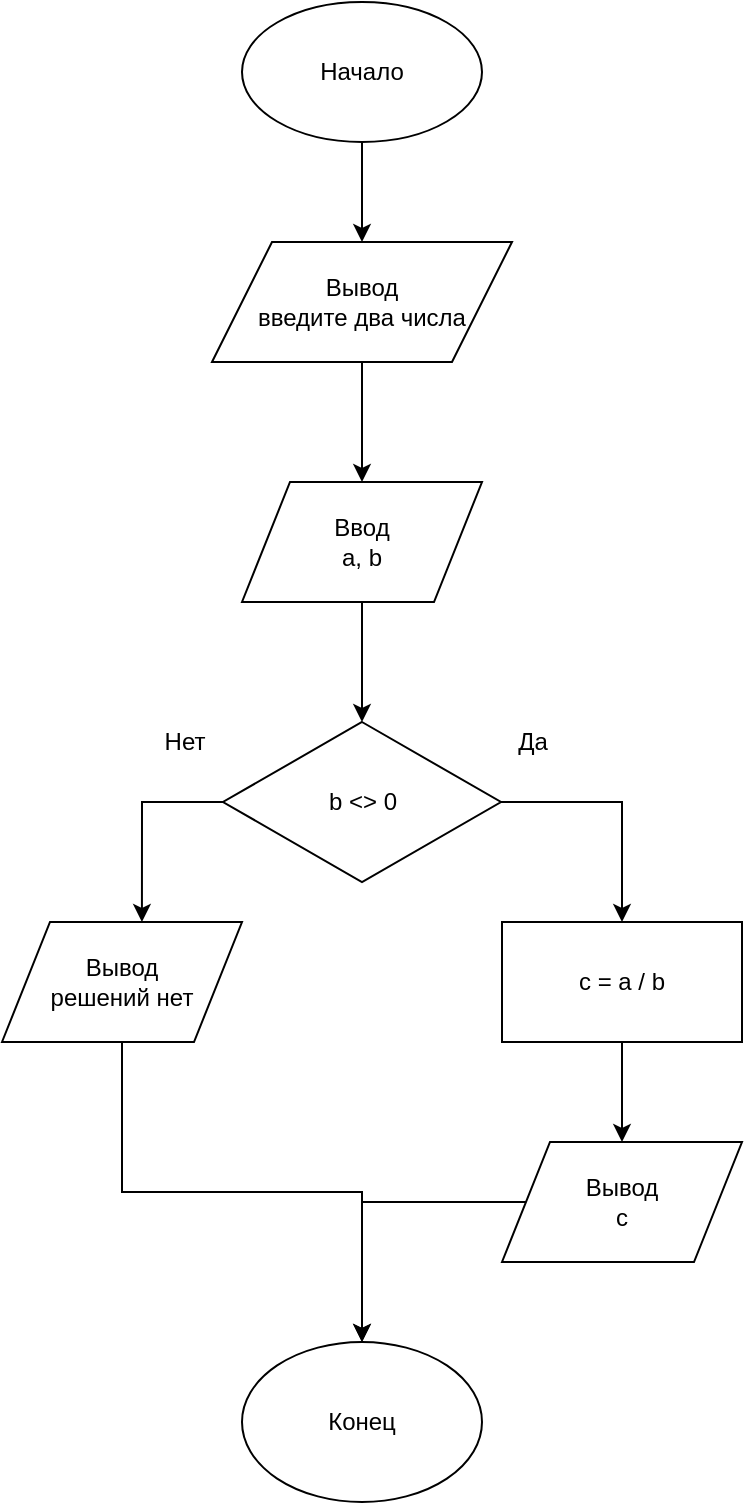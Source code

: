 <mxfile version="13.0.1" type="device" pages="14"><diagram id="Tx2GzW4ldRjCZ8XA0yE0" name="Страница 1"><mxGraphModel dx="1422" dy="794" grid="1" gridSize="10" guides="1" tooltips="1" connect="1" arrows="1" fold="1" page="1" pageScale="1" pageWidth="827" pageHeight="1169" math="0" shadow="0"><root><mxCell id="0"/><mxCell id="1" parent="0"/><mxCell id="sSdNByCw1-DAAMkY7hM5-3" style="edgeStyle=orthogonalEdgeStyle;rounded=0;orthogonalLoop=1;jettySize=auto;html=1;entryX=0.5;entryY=0;entryDx=0;entryDy=0;" parent="1" source="sSdNByCw1-DAAMkY7hM5-1" target="sSdNByCw1-DAAMkY7hM5-2" edge="1"><mxGeometry relative="1" as="geometry"/></mxCell><mxCell id="sSdNByCw1-DAAMkY7hM5-1" value="Начало" style="ellipse;whiteSpace=wrap;html=1;" parent="1" vertex="1"><mxGeometry x="400" y="40" width="120" height="70" as="geometry"/></mxCell><mxCell id="sSdNByCw1-DAAMkY7hM5-5" style="edgeStyle=orthogonalEdgeStyle;rounded=0;orthogonalLoop=1;jettySize=auto;html=1;entryX=0.5;entryY=0;entryDx=0;entryDy=0;" parent="1" source="sSdNByCw1-DAAMkY7hM5-2" target="sSdNByCw1-DAAMkY7hM5-4" edge="1"><mxGeometry relative="1" as="geometry"/></mxCell><mxCell id="sSdNByCw1-DAAMkY7hM5-2" value="Вывод&lt;br&gt;введите два числа" style="shape=parallelogram;perimeter=parallelogramPerimeter;whiteSpace=wrap;html=1;" parent="1" vertex="1"><mxGeometry x="385" y="160" width="150" height="60" as="geometry"/></mxCell><mxCell id="sSdNByCw1-DAAMkY7hM5-8" style="edgeStyle=orthogonalEdgeStyle;rounded=0;orthogonalLoop=1;jettySize=auto;html=1;entryX=0.5;entryY=0;entryDx=0;entryDy=0;" parent="1" source="sSdNByCw1-DAAMkY7hM5-4" target="sSdNByCw1-DAAMkY7hM5-6" edge="1"><mxGeometry relative="1" as="geometry"/></mxCell><mxCell id="sSdNByCw1-DAAMkY7hM5-4" value="Ввод&lt;br&gt;a, b" style="shape=parallelogram;perimeter=parallelogramPerimeter;whiteSpace=wrap;html=1;" parent="1" vertex="1"><mxGeometry x="400" y="280" width="120" height="60" as="geometry"/></mxCell><mxCell id="sSdNByCw1-DAAMkY7hM5-14" style="edgeStyle=orthogonalEdgeStyle;rounded=0;orthogonalLoop=1;jettySize=auto;html=1;entryX=0.5;entryY=0;entryDx=0;entryDy=0;" parent="1" source="sSdNByCw1-DAAMkY7hM5-6" target="sSdNByCw1-DAAMkY7hM5-11" edge="1"><mxGeometry relative="1" as="geometry"/></mxCell><mxCell id="sSdNByCw1-DAAMkY7hM5-16" style="edgeStyle=orthogonalEdgeStyle;rounded=0;orthogonalLoop=1;jettySize=auto;html=1;entryX=0.583;entryY=0;entryDx=0;entryDy=0;entryPerimeter=0;" parent="1" source="sSdNByCw1-DAAMkY7hM5-6" target="sSdNByCw1-DAAMkY7hM5-13" edge="1"><mxGeometry relative="1" as="geometry"><Array as="points"><mxPoint x="350" y="440"/></Array></mxGeometry></mxCell><mxCell id="sSdNByCw1-DAAMkY7hM5-6" value="b &amp;lt;&amp;gt; 0" style="rhombus;whiteSpace=wrap;html=1;" parent="1" vertex="1"><mxGeometry x="390.5" y="400" width="139" height="80" as="geometry"/></mxCell><mxCell id="sSdNByCw1-DAAMkY7hM5-10" value="Да" style="text;html=1;align=center;verticalAlign=middle;resizable=0;points=[];autosize=1;" parent="1" vertex="1"><mxGeometry x="529.5" y="400" width="30" height="20" as="geometry"/></mxCell><mxCell id="sSdNByCw1-DAAMkY7hM5-9" value="Нет" style="text;html=1;align=center;verticalAlign=middle;resizable=0;points=[];autosize=1;" parent="1" vertex="1"><mxGeometry x="350.5" y="400" width="40" height="20" as="geometry"/></mxCell><mxCell id="sSdNByCw1-DAAMkY7hM5-15" style="edgeStyle=orthogonalEdgeStyle;rounded=0;orthogonalLoop=1;jettySize=auto;html=1;entryX=0.5;entryY=0;entryDx=0;entryDy=0;" parent="1" source="sSdNByCw1-DAAMkY7hM5-11" target="sSdNByCw1-DAAMkY7hM5-12" edge="1"><mxGeometry relative="1" as="geometry"/></mxCell><mxCell id="sSdNByCw1-DAAMkY7hM5-11" value="c = a / b" style="rounded=0;whiteSpace=wrap;html=1;" parent="1" vertex="1"><mxGeometry x="530" y="500" width="120" height="60" as="geometry"/></mxCell><mxCell id="sSdNByCw1-DAAMkY7hM5-18" style="edgeStyle=orthogonalEdgeStyle;rounded=0;orthogonalLoop=1;jettySize=auto;html=1;entryX=0.5;entryY=0;entryDx=0;entryDy=0;" parent="1" source="sSdNByCw1-DAAMkY7hM5-12" target="sSdNByCw1-DAAMkY7hM5-17" edge="1"><mxGeometry relative="1" as="geometry"/></mxCell><mxCell id="sSdNByCw1-DAAMkY7hM5-12" value="Вывод&lt;br&gt;c" style="shape=parallelogram;perimeter=parallelogramPerimeter;whiteSpace=wrap;html=1;" parent="1" vertex="1"><mxGeometry x="530" y="610" width="120" height="60" as="geometry"/></mxCell><mxCell id="sSdNByCw1-DAAMkY7hM5-19" style="edgeStyle=orthogonalEdgeStyle;rounded=0;orthogonalLoop=1;jettySize=auto;html=1;entryX=0.5;entryY=0;entryDx=0;entryDy=0;" parent="1" source="sSdNByCw1-DAAMkY7hM5-13" target="sSdNByCw1-DAAMkY7hM5-17" edge="1"><mxGeometry relative="1" as="geometry"><mxPoint x="460" y="700" as="targetPoint"/></mxGeometry></mxCell><mxCell id="sSdNByCw1-DAAMkY7hM5-13" value="Вывод&lt;br&gt;решений нет" style="shape=parallelogram;perimeter=parallelogramPerimeter;whiteSpace=wrap;html=1;" parent="1" vertex="1"><mxGeometry x="280" y="500" width="120" height="60" as="geometry"/></mxCell><mxCell id="sSdNByCw1-DAAMkY7hM5-17" value="Конец" style="ellipse;whiteSpace=wrap;html=1;" parent="1" vertex="1"><mxGeometry x="400" y="710" width="120" height="80" as="geometry"/></mxCell></root></mxGraphModel></diagram><diagram id="-sM5VLBS6kkBRi5PKwlT" name="Страница 2"><mxGraphModel dx="1422" dy="745" grid="1" gridSize="10" guides="1" tooltips="1" connect="1" arrows="1" fold="1" page="1" pageScale="1" pageWidth="827" pageHeight="1169" math="0" shadow="0"><root><mxCell id="QL84LJD1TEYqt--AvwtT-0"/><mxCell id="QL84LJD1TEYqt--AvwtT-1" parent="QL84LJD1TEYqt--AvwtT-0"/><mxCell id="QL84LJD1TEYqt--AvwtT-10" style="edgeStyle=orthogonalEdgeStyle;rounded=0;orthogonalLoop=1;jettySize=auto;html=1;entryX=0.5;entryY=0;entryDx=0;entryDy=0;" parent="QL84LJD1TEYqt--AvwtT-1" source="QL84LJD1TEYqt--AvwtT-2" target="QL84LJD1TEYqt--AvwtT-4" edge="1"><mxGeometry relative="1" as="geometry"/></mxCell><mxCell id="QL84LJD1TEYqt--AvwtT-2" value="Начало" style="ellipse;whiteSpace=wrap;html=1;" parent="QL84LJD1TEYqt--AvwtT-1" vertex="1"><mxGeometry x="354" y="50" width="120" height="80" as="geometry"/></mxCell><mxCell id="QL84LJD1TEYqt--AvwtT-12" style="edgeStyle=orthogonalEdgeStyle;rounded=0;orthogonalLoop=1;jettySize=auto;html=1;entryX=0.5;entryY=0;entryDx=0;entryDy=0;" parent="QL84LJD1TEYqt--AvwtT-1" source="QL84LJD1TEYqt--AvwtT-3" target="QL84LJD1TEYqt--AvwtT-5" edge="1"><mxGeometry relative="1" as="geometry"/></mxCell><mxCell id="QL84LJD1TEYqt--AvwtT-3" value="a = num // 100" style="rounded=0;whiteSpace=wrap;html=1;" parent="QL84LJD1TEYqt--AvwtT-1" vertex="1"><mxGeometry x="354" y="230" width="120" height="60" as="geometry"/></mxCell><mxCell id="QL84LJD1TEYqt--AvwtT-11" style="edgeStyle=orthogonalEdgeStyle;rounded=0;orthogonalLoop=1;jettySize=auto;html=1;entryX=0.5;entryY=0;entryDx=0;entryDy=0;" parent="QL84LJD1TEYqt--AvwtT-1" source="QL84LJD1TEYqt--AvwtT-4" target="QL84LJD1TEYqt--AvwtT-3" edge="1"><mxGeometry relative="1" as="geometry"/></mxCell><mxCell id="QL84LJD1TEYqt--AvwtT-4" value="Ввод&lt;br&gt;num" style="shape=parallelogram;perimeter=parallelogramPerimeter;whiteSpace=wrap;html=1;" parent="QL84LJD1TEYqt--AvwtT-1" vertex="1"><mxGeometry x="354" y="150" width="120" height="60" as="geometry"/></mxCell><mxCell id="QL84LJD1TEYqt--AvwtT-13" style="edgeStyle=orthogonalEdgeStyle;rounded=0;orthogonalLoop=1;jettySize=auto;html=1;entryX=0.5;entryY=0;entryDx=0;entryDy=0;" parent="QL84LJD1TEYqt--AvwtT-1" source="QL84LJD1TEYqt--AvwtT-5" target="QL84LJD1TEYqt--AvwtT-6" edge="1"><mxGeometry relative="1" as="geometry"/></mxCell><mxCell id="QL84LJD1TEYqt--AvwtT-5" value="b = a % 100 // 10" style="rounded=0;whiteSpace=wrap;html=1;" parent="QL84LJD1TEYqt--AvwtT-1" vertex="1"><mxGeometry x="354" y="310" width="120" height="60" as="geometry"/></mxCell><mxCell id="QL84LJD1TEYqt--AvwtT-14" style="edgeStyle=orthogonalEdgeStyle;rounded=0;orthogonalLoop=1;jettySize=auto;html=1;entryX=0.5;entryY=0;entryDx=0;entryDy=0;" parent="QL84LJD1TEYqt--AvwtT-1" source="QL84LJD1TEYqt--AvwtT-6" target="QL84LJD1TEYqt--AvwtT-7" edge="1"><mxGeometry relative="1" as="geometry"/></mxCell><mxCell id="QL84LJD1TEYqt--AvwtT-6" value="c = num % 10" style="rounded=0;whiteSpace=wrap;html=1;" parent="QL84LJD1TEYqt--AvwtT-1" vertex="1"><mxGeometry x="354" y="390" width="120" height="60" as="geometry"/></mxCell><mxCell id="QL84LJD1TEYqt--AvwtT-15" style="edgeStyle=orthogonalEdgeStyle;rounded=0;orthogonalLoop=1;jettySize=auto;html=1;entryX=0.5;entryY=0;entryDx=0;entryDy=0;" parent="QL84LJD1TEYqt--AvwtT-1" source="QL84LJD1TEYqt--AvwtT-7" target="QL84LJD1TEYqt--AvwtT-8" edge="1"><mxGeometry relative="1" as="geometry"/></mxCell><mxCell id="QL84LJD1TEYqt--AvwtT-7" value="summa = a + b + c&lt;br&gt;mult = a * b * c" style="rounded=0;whiteSpace=wrap;html=1;" parent="QL84LJD1TEYqt--AvwtT-1" vertex="1"><mxGeometry x="354" y="470" width="120" height="60" as="geometry"/></mxCell><mxCell id="QL84LJD1TEYqt--AvwtT-16" style="edgeStyle=orthogonalEdgeStyle;rounded=0;orthogonalLoop=1;jettySize=auto;html=1;exitX=0.5;exitY=1;exitDx=0;exitDy=0;entryX=0.5;entryY=0;entryDx=0;entryDy=0;" parent="QL84LJD1TEYqt--AvwtT-1" source="QL84LJD1TEYqt--AvwtT-8" target="QL84LJD1TEYqt--AvwtT-9" edge="1"><mxGeometry relative="1" as="geometry"/></mxCell><mxCell id="QL84LJD1TEYqt--AvwtT-8" value="Вывод&lt;br&gt;summa&lt;br&gt;mult" style="shape=parallelogram;perimeter=parallelogramPerimeter;whiteSpace=wrap;html=1;" parent="QL84LJD1TEYqt--AvwtT-1" vertex="1"><mxGeometry x="354" y="550" width="120" height="60" as="geometry"/></mxCell><mxCell id="QL84LJD1TEYqt--AvwtT-9" value="Конец" style="ellipse;whiteSpace=wrap;html=1;" parent="QL84LJD1TEYqt--AvwtT-1" vertex="1"><mxGeometry x="354" y="630" width="120" height="80" as="geometry"/></mxCell></root></mxGraphModel></diagram><diagram id="Pn_N555QwAJmNo9s9Deb" name="Страница 3"><mxGraphModel dx="1422" dy="745" grid="1" gridSize="10" guides="1" tooltips="1" connect="1" arrows="1" fold="1" page="1" pageScale="1" pageWidth="827" pageHeight="1169" math="0" shadow="0"><root><mxCell id="TXHOT86CTVVMQgsLvKTd-0"/><mxCell id="TXHOT86CTVVMQgsLvKTd-1" parent="TXHOT86CTVVMQgsLvKTd-0"/><mxCell id="TXHOT86CTVVMQgsLvKTd-24" style="edgeStyle=orthogonalEdgeStyle;rounded=0;orthogonalLoop=1;jettySize=auto;html=1;exitX=0.5;exitY=1;exitDx=0;exitDy=0;entryX=0.5;entryY=0;entryDx=0;entryDy=0;" parent="TXHOT86CTVVMQgsLvKTd-1" source="TXHOT86CTVVMQgsLvKTd-2" target="TXHOT86CTVVMQgsLvKTd-3" edge="1"><mxGeometry relative="1" as="geometry"/></mxCell><mxCell id="TXHOT86CTVVMQgsLvKTd-2" value="Начало" style="ellipse;whiteSpace=wrap;html=1;" parent="TXHOT86CTVVMQgsLvKTd-1" vertex="1"><mxGeometry x="354" y="20" width="120" height="80" as="geometry"/></mxCell><mxCell id="TXHOT86CTVVMQgsLvKTd-25" style="edgeStyle=orthogonalEdgeStyle;rounded=0;orthogonalLoop=1;jettySize=auto;html=1;exitX=0.5;exitY=1;exitDx=0;exitDy=0;entryX=0.5;entryY=0;entryDx=0;entryDy=0;" parent="TXHOT86CTVVMQgsLvKTd-1" source="TXHOT86CTVVMQgsLvKTd-3" target="TXHOT86CTVVMQgsLvKTd-4" edge="1"><mxGeometry relative="1" as="geometry"/></mxCell><mxCell id="TXHOT86CTVVMQgsLvKTd-3" value="Ввод&lt;br&gt;x int" style="shape=parallelogram;perimeter=parallelogramPerimeter;whiteSpace=wrap;html=1;" parent="TXHOT86CTVVMQgsLvKTd-1" vertex="1"><mxGeometry x="354" y="120" width="120" height="60" as="geometry"/></mxCell><mxCell id="TXHOT86CTVVMQgsLvKTd-8" style="edgeStyle=orthogonalEdgeStyle;rounded=0;orthogonalLoop=1;jettySize=auto;html=1;entryX=0.5;entryY=0;entryDx=0;entryDy=0;" parent="TXHOT86CTVVMQgsLvKTd-1" source="TXHOT86CTVVMQgsLvKTd-4" target="TXHOT86CTVVMQgsLvKTd-7" edge="1"><mxGeometry relative="1" as="geometry"/></mxCell><mxCell id="TXHOT86CTVVMQgsLvKTd-15" style="edgeStyle=orthogonalEdgeStyle;rounded=0;orthogonalLoop=1;jettySize=auto;html=1;exitX=1;exitY=0.5;exitDx=0;exitDy=0;entryX=0.5;entryY=0;entryDx=0;entryDy=0;" parent="TXHOT86CTVVMQgsLvKTd-1" source="TXHOT86CTVVMQgsLvKTd-4" target="TXHOT86CTVVMQgsLvKTd-9" edge="1"><mxGeometry relative="1" as="geometry"/></mxCell><mxCell id="TXHOT86CTVVMQgsLvKTd-4" value="x &amp;gt; 0" style="rhombus;whiteSpace=wrap;html=1;" parent="TXHOT86CTVVMQgsLvKTd-1" vertex="1"><mxGeometry x="360" y="200" width="120" height="80" as="geometry"/></mxCell><mxCell id="TXHOT86CTVVMQgsLvKTd-5" value="Да" style="text;html=1;align=center;verticalAlign=middle;resizable=0;points=[];autosize=1;" parent="TXHOT86CTVVMQgsLvKTd-1" vertex="1"><mxGeometry x="479" y="200" width="30" height="20" as="geometry"/></mxCell><mxCell id="TXHOT86CTVVMQgsLvKTd-6" value="нет" style="text;html=1;align=center;verticalAlign=middle;resizable=0;points=[];autosize=1;" parent="TXHOT86CTVVMQgsLvKTd-1" vertex="1"><mxGeometry x="345" y="200" width="30" height="20" as="geometry"/></mxCell><mxCell id="TXHOT86CTVVMQgsLvKTd-14" style="edgeStyle=orthogonalEdgeStyle;rounded=0;orthogonalLoop=1;jettySize=auto;html=1;exitX=1;exitY=0.5;exitDx=0;exitDy=0;" parent="TXHOT86CTVVMQgsLvKTd-1" source="TXHOT86CTVVMQgsLvKTd-7" edge="1"><mxGeometry relative="1" as="geometry"><mxPoint x="380" y="390" as="targetPoint"/></mxGeometry></mxCell><mxCell id="TXHOT86CTVVMQgsLvKTd-17" style="edgeStyle=orthogonalEdgeStyle;rounded=0;orthogonalLoop=1;jettySize=auto;html=1;" parent="TXHOT86CTVVMQgsLvKTd-1" source="TXHOT86CTVVMQgsLvKTd-7" target="TXHOT86CTVVMQgsLvKTd-16" edge="1"><mxGeometry relative="1" as="geometry"><Array as="points"><mxPoint x="140" y="320"/></Array></mxGeometry></mxCell><mxCell id="TXHOT86CTVVMQgsLvKTd-7" value="x == 0" style="rhombus;whiteSpace=wrap;html=1;" parent="TXHOT86CTVVMQgsLvKTd-1" vertex="1"><mxGeometry x="200" y="280" width="120" height="80" as="geometry"/></mxCell><mxCell id="TXHOT86CTVVMQgsLvKTd-23" style="edgeStyle=orthogonalEdgeStyle;rounded=0;orthogonalLoop=1;jettySize=auto;html=1;entryX=0.5;entryY=0;entryDx=0;entryDy=0;" parent="TXHOT86CTVVMQgsLvKTd-1" source="TXHOT86CTVVMQgsLvKTd-9" target="TXHOT86CTVVMQgsLvKTd-18" edge="1"><mxGeometry relative="1" as="geometry"/></mxCell><mxCell id="TXHOT86CTVVMQgsLvKTd-9" value="y = 2 * x - 10" style="rounded=0;whiteSpace=wrap;html=1;" parent="TXHOT86CTVVMQgsLvKTd-1" vertex="1"><mxGeometry x="480" y="300" width="120" height="60" as="geometry"/></mxCell><mxCell id="TXHOT86CTVVMQgsLvKTd-20" style="edgeStyle=orthogonalEdgeStyle;rounded=0;orthogonalLoop=1;jettySize=auto;html=1;entryX=0.5;entryY=0;entryDx=0;entryDy=0;" parent="TXHOT86CTVVMQgsLvKTd-1" source="TXHOT86CTVVMQgsLvKTd-10" target="TXHOT86CTVVMQgsLvKTd-18" edge="1"><mxGeometry relative="1" as="geometry"><mxPoint x="420" y="540" as="targetPoint"/><Array as="points"><mxPoint x="380" y="515"/><mxPoint x="420" y="515"/></Array></mxGeometry></mxCell><mxCell id="TXHOT86CTVVMQgsLvKTd-10" value="y = 0" style="rounded=0;whiteSpace=wrap;html=1;" parent="TXHOT86CTVVMQgsLvKTd-1" vertex="1"><mxGeometry x="320" y="390" width="120" height="60" as="geometry"/></mxCell><mxCell id="TXHOT86CTVVMQgsLvKTd-12" value="Да" style="text;html=1;align=center;verticalAlign=middle;resizable=0;points=[];autosize=1;" parent="TXHOT86CTVVMQgsLvKTd-1" vertex="1"><mxGeometry x="290" y="270" width="30" height="20" as="geometry"/></mxCell><mxCell id="TXHOT86CTVVMQgsLvKTd-13" value="нет" style="text;html=1;align=center;verticalAlign=middle;resizable=0;points=[];autosize=1;" parent="TXHOT86CTVVMQgsLvKTd-1" vertex="1"><mxGeometry x="200" y="270" width="30" height="20" as="geometry"/></mxCell><mxCell id="TXHOT86CTVVMQgsLvKTd-22" style="edgeStyle=orthogonalEdgeStyle;rounded=0;orthogonalLoop=1;jettySize=auto;html=1;entryX=0.5;entryY=0;entryDx=0;entryDy=0;" parent="TXHOT86CTVVMQgsLvKTd-1" source="TXHOT86CTVVMQgsLvKTd-16" target="TXHOT86CTVVMQgsLvKTd-18" edge="1"><mxGeometry relative="1" as="geometry"><mxPoint x="380" y="510" as="targetPoint"/><Array as="points"><mxPoint x="140" y="520"/><mxPoint x="420" y="520"/></Array></mxGeometry></mxCell><mxCell id="TXHOT86CTVVMQgsLvKTd-16" value="y = 2 * |x|&amp;nbsp;-1" style="rounded=0;whiteSpace=wrap;html=1;" parent="TXHOT86CTVVMQgsLvKTd-1" vertex="1"><mxGeometry x="80" y="430" width="120" height="60" as="geometry"/></mxCell><mxCell id="TXHOT86CTVVMQgsLvKTd-27" style="edgeStyle=orthogonalEdgeStyle;rounded=0;orthogonalLoop=1;jettySize=auto;html=1;entryX=0.5;entryY=0;entryDx=0;entryDy=0;" parent="TXHOT86CTVVMQgsLvKTd-1" source="TXHOT86CTVVMQgsLvKTd-18" target="TXHOT86CTVVMQgsLvKTd-26" edge="1"><mxGeometry relative="1" as="geometry"/></mxCell><mxCell id="TXHOT86CTVVMQgsLvKTd-18" value="Вывод&lt;br&gt;y" style="shape=parallelogram;perimeter=parallelogramPerimeter;whiteSpace=wrap;html=1;" parent="TXHOT86CTVVMQgsLvKTd-1" vertex="1"><mxGeometry x="360" y="550" width="120" height="60" as="geometry"/></mxCell><mxCell id="TXHOT86CTVVMQgsLvKTd-26" value="Конец" style="ellipse;whiteSpace=wrap;html=1;" parent="TXHOT86CTVVMQgsLvKTd-1" vertex="1"><mxGeometry x="354" y="640" width="120" height="80" as="geometry"/></mxCell></root></mxGraphModel></diagram><diagram id="umB9d-4mFwxqLd0Exy3-" name="Страница 4"><mxGraphModel dx="1422" dy="745" grid="1" gridSize="10" guides="1" tooltips="1" connect="1" arrows="1" fold="1" page="1" pageScale="1" pageWidth="827" pageHeight="1169" math="0" shadow="0"><root><mxCell id="4aHppyvSpdDr3MSEaZwK-0"/><mxCell id="4aHppyvSpdDr3MSEaZwK-1" parent="4aHppyvSpdDr3MSEaZwK-0"/><mxCell id="4aHppyvSpdDr3MSEaZwK-15" style="edgeStyle=orthogonalEdgeStyle;rounded=0;orthogonalLoop=1;jettySize=auto;html=1;entryX=0.5;entryY=0;entryDx=0;entryDy=0;" parent="4aHppyvSpdDr3MSEaZwK-1" source="4aHppyvSpdDr3MSEaZwK-2" target="4aHppyvSpdDr3MSEaZwK-3" edge="1"><mxGeometry relative="1" as="geometry"/></mxCell><mxCell id="4aHppyvSpdDr3MSEaZwK-2" value="Начало" style="ellipse;whiteSpace=wrap;html=1;" parent="4aHppyvSpdDr3MSEaZwK-1" vertex="1"><mxGeometry x="360" y="10" width="120" height="80" as="geometry"/></mxCell><mxCell id="4aHppyvSpdDr3MSEaZwK-16" style="edgeStyle=orthogonalEdgeStyle;rounded=0;orthogonalLoop=1;jettySize=auto;html=1;entryX=0.5;entryY=0;entryDx=0;entryDy=0;" parent="4aHppyvSpdDr3MSEaZwK-1" source="4aHppyvSpdDr3MSEaZwK-3" target="4aHppyvSpdDr3MSEaZwK-4" edge="1"><mxGeometry relative="1" as="geometry"/></mxCell><mxCell id="4aHppyvSpdDr3MSEaZwK-3" value="Ввод&lt;br&gt;a, b, c" style="shape=parallelogram;perimeter=parallelogramPerimeter;whiteSpace=wrap;html=1;" parent="4aHppyvSpdDr3MSEaZwK-1" vertex="1"><mxGeometry x="360" y="110" width="120" height="60" as="geometry"/></mxCell><mxCell id="4aHppyvSpdDr3MSEaZwK-17" style="edgeStyle=orthogonalEdgeStyle;rounded=0;orthogonalLoop=1;jettySize=auto;html=1;entryX=0.5;entryY=0;entryDx=0;entryDy=0;" parent="4aHppyvSpdDr3MSEaZwK-1" source="4aHppyvSpdDr3MSEaZwK-4" target="4aHppyvSpdDr3MSEaZwK-5" edge="1"><mxGeometry relative="1" as="geometry"/></mxCell><mxCell id="4aHppyvSpdDr3MSEaZwK-4" value="m = a" style="rounded=0;whiteSpace=wrap;html=1;" parent="4aHppyvSpdDr3MSEaZwK-1" vertex="1"><mxGeometry x="360" y="190" width="120" height="60" as="geometry"/></mxCell><mxCell id="4aHppyvSpdDr3MSEaZwK-18" style="edgeStyle=orthogonalEdgeStyle;rounded=0;orthogonalLoop=1;jettySize=auto;html=1;entryX=0.583;entryY=0;entryDx=0;entryDy=0;entryPerimeter=0;" parent="4aHppyvSpdDr3MSEaZwK-1" source="4aHppyvSpdDr3MSEaZwK-5" target="4aHppyvSpdDr3MSEaZwK-6" edge="1"><mxGeometry relative="1" as="geometry"><Array as="points"><mxPoint x="550" y="320"/></Array></mxGeometry></mxCell><mxCell id="4aHppyvSpdDr3MSEaZwK-19" style="edgeStyle=orthogonalEdgeStyle;rounded=0;orthogonalLoop=1;jettySize=auto;html=1;entryX=0.5;entryY=0;entryDx=0;entryDy=0;" parent="4aHppyvSpdDr3MSEaZwK-1" source="4aHppyvSpdDr3MSEaZwK-5" target="4aHppyvSpdDr3MSEaZwK-7" edge="1"><mxGeometry relative="1" as="geometry"><Array as="points"><mxPoint x="330" y="320"/><mxPoint x="330" y="400"/><mxPoint x="420" y="400"/></Array></mxGeometry></mxCell><mxCell id="4aHppyvSpdDr3MSEaZwK-5" value="m &amp;lt; b" style="rhombus;whiteSpace=wrap;html=1;" parent="4aHppyvSpdDr3MSEaZwK-1" vertex="1"><mxGeometry x="360" y="280" width="154" height="80" as="geometry"/></mxCell><mxCell id="4aHppyvSpdDr3MSEaZwK-24" value="Да" style="text;html=1;align=center;verticalAlign=middle;resizable=0;points=[];autosize=1;" parent="4aHppyvSpdDr3MSEaZwK-5" vertex="1"><mxGeometry x="124" width="30" height="20" as="geometry"/></mxCell><mxCell id="4aHppyvSpdDr3MSEaZwK-25" value="Нет" style="text;html=1;align=center;verticalAlign=middle;resizable=0;points=[];autosize=1;" parent="4aHppyvSpdDr3MSEaZwK-5" vertex="1"><mxGeometry x="10" width="40" height="20" as="geometry"/></mxCell><mxCell id="4aHppyvSpdDr3MSEaZwK-20" style="edgeStyle=orthogonalEdgeStyle;rounded=0;orthogonalLoop=1;jettySize=auto;html=1;entryX=0.5;entryY=0;entryDx=0;entryDy=0;" parent="4aHppyvSpdDr3MSEaZwK-1" source="4aHppyvSpdDr3MSEaZwK-6" target="4aHppyvSpdDr3MSEaZwK-7" edge="1"><mxGeometry relative="1" as="geometry"><Array as="points"><mxPoint x="420" y="410"/></Array></mxGeometry></mxCell><mxCell id="4aHppyvSpdDr3MSEaZwK-6" value="m = b" style="rounded=0;whiteSpace=wrap;html=1;" parent="4aHppyvSpdDr3MSEaZwK-1" vertex="1"><mxGeometry x="480" y="380" width="120" height="60" as="geometry"/></mxCell><mxCell id="4aHppyvSpdDr3MSEaZwK-11" style="edgeStyle=orthogonalEdgeStyle;rounded=0;orthogonalLoop=1;jettySize=auto;html=1;entryX=0.5;entryY=0;entryDx=0;entryDy=0;" parent="4aHppyvSpdDr3MSEaZwK-1" source="4aHppyvSpdDr3MSEaZwK-7" target="4aHppyvSpdDr3MSEaZwK-8" edge="1"><mxGeometry relative="1" as="geometry"><Array as="points"><mxPoint x="540" y="500"/></Array></mxGeometry></mxCell><mxCell id="4aHppyvSpdDr3MSEaZwK-13" style="edgeStyle=orthogonalEdgeStyle;rounded=0;orthogonalLoop=1;jettySize=auto;html=1;" parent="4aHppyvSpdDr3MSEaZwK-1" source="4aHppyvSpdDr3MSEaZwK-7" edge="1"><mxGeometry relative="1" as="geometry"><mxPoint x="420" y="640" as="targetPoint"/><Array as="points"><mxPoint x="420" y="560"/><mxPoint x="420" y="560"/></Array></mxGeometry></mxCell><mxCell id="4aHppyvSpdDr3MSEaZwK-7" value="m &amp;lt; c" style="rhombus;whiteSpace=wrap;html=1;" parent="4aHppyvSpdDr3MSEaZwK-1" vertex="1"><mxGeometry x="349" y="460" width="142" height="80" as="geometry"/></mxCell><mxCell id="4aHppyvSpdDr3MSEaZwK-22" value="Да" style="text;html=1;align=center;verticalAlign=middle;resizable=0;points=[];autosize=1;" parent="4aHppyvSpdDr3MSEaZwK-7" vertex="1"><mxGeometry x="112" width="30" height="20" as="geometry"/></mxCell><mxCell id="4aHppyvSpdDr3MSEaZwK-23" value="Нет" style="text;html=1;align=center;verticalAlign=middle;resizable=0;points=[];autosize=1;" parent="4aHppyvSpdDr3MSEaZwK-7" vertex="1"><mxGeometry x="-5" width="40" height="20" as="geometry"/></mxCell><mxCell id="4aHppyvSpdDr3MSEaZwK-14" style="edgeStyle=orthogonalEdgeStyle;rounded=0;orthogonalLoop=1;jettySize=auto;html=1;entryX=0.5;entryY=0;entryDx=0;entryDy=0;" parent="4aHppyvSpdDr3MSEaZwK-1" source="4aHppyvSpdDr3MSEaZwK-8" target="4aHppyvSpdDr3MSEaZwK-9" edge="1"><mxGeometry relative="1" as="geometry"><Array as="points"><mxPoint x="420" y="585"/></Array></mxGeometry></mxCell><mxCell id="4aHppyvSpdDr3MSEaZwK-8" value="m = c" style="rounded=0;whiteSpace=wrap;html=1;" parent="4aHppyvSpdDr3MSEaZwK-1" vertex="1"><mxGeometry x="480" y="555" width="120" height="60" as="geometry"/></mxCell><mxCell id="4aHppyvSpdDr3MSEaZwK-21" style="edgeStyle=orthogonalEdgeStyle;rounded=0;orthogonalLoop=1;jettySize=auto;html=1;exitX=0.5;exitY=1;exitDx=0;exitDy=0;entryX=0.5;entryY=0;entryDx=0;entryDy=0;" parent="4aHppyvSpdDr3MSEaZwK-1" source="4aHppyvSpdDr3MSEaZwK-9" target="4aHppyvSpdDr3MSEaZwK-10" edge="1"><mxGeometry relative="1" as="geometry"/></mxCell><mxCell id="4aHppyvSpdDr3MSEaZwK-9" value="Вывод&lt;br&gt;m" style="shape=parallelogram;perimeter=parallelogramPerimeter;whiteSpace=wrap;html=1;" parent="4aHppyvSpdDr3MSEaZwK-1" vertex="1"><mxGeometry x="360" y="640" width="120" height="60" as="geometry"/></mxCell><mxCell id="4aHppyvSpdDr3MSEaZwK-10" value="Конец" style="ellipse;whiteSpace=wrap;html=1;" parent="4aHppyvSpdDr3MSEaZwK-1" vertex="1"><mxGeometry x="360" y="720" width="120" height="80" as="geometry"/></mxCell></root></mxGraphModel></diagram><diagram id="gffrpm2PeX1DQQY5miT6" name="Страница 5"><mxGraphModel dx="1422" dy="745" grid="1" gridSize="10" guides="1" tooltips="1" connect="1" arrows="1" fold="1" page="1" pageScale="1" pageWidth="827" pageHeight="1169" math="0" shadow="0"><root><mxCell id="yMCWEwlges06GTHCewUS-0"/><mxCell id="yMCWEwlges06GTHCewUS-1" parent="yMCWEwlges06GTHCewUS-0"/><mxCell id="yMCWEwlges06GTHCewUS-2" value="Начало" style="ellipse;whiteSpace=wrap;html=1;" parent="yMCWEwlges06GTHCewUS-1" vertex="1"><mxGeometry x="370" y="40" width="120" height="80" as="geometry"/></mxCell><mxCell id="yMCWEwlges06GTHCewUS-3" value="Ввод&lt;br&gt;a, b, c" style="shape=parallelogram;perimeter=parallelogramPerimeter;whiteSpace=wrap;html=1;" parent="yMCWEwlges06GTHCewUS-1" vertex="1"><mxGeometry x="370" y="140" width="120" height="60" as="geometry"/></mxCell><mxCell id="yMCWEwlges06GTHCewUS-18" style="edgeStyle=orthogonalEdgeStyle;rounded=0;orthogonalLoop=1;jettySize=auto;html=1;entryX=0.5;entryY=0;entryDx=0;entryDy=0;" parent="yMCWEwlges06GTHCewUS-1" source="yMCWEwlges06GTHCewUS-4" target="yMCWEwlges06GTHCewUS-8" edge="1"><mxGeometry relative="1" as="geometry"/></mxCell><mxCell id="yMCWEwlges06GTHCewUS-19" style="edgeStyle=orthogonalEdgeStyle;rounded=0;orthogonalLoop=1;jettySize=auto;html=1;entryX=0.5;entryY=0;entryDx=0;entryDy=0;" parent="yMCWEwlges06GTHCewUS-1" source="yMCWEwlges06GTHCewUS-4" target="yMCWEwlges06GTHCewUS-11" edge="1"><mxGeometry relative="1" as="geometry"/></mxCell><mxCell id="yMCWEwlges06GTHCewUS-4" value="a &amp;gt; b" style="rhombus;whiteSpace=wrap;html=1;" parent="yMCWEwlges06GTHCewUS-1" vertex="1"><mxGeometry x="356" y="240" width="148" height="80" as="geometry"/></mxCell><mxCell id="yMCWEwlges06GTHCewUS-6" value="Да" style="text;html=1;align=center;verticalAlign=middle;resizable=0;points=[];autosize=1;" parent="yMCWEwlges06GTHCewUS-4" vertex="1"><mxGeometry x="113" width="30" height="20" as="geometry"/></mxCell><mxCell id="yMCWEwlges06GTHCewUS-7" value="Нет" style="text;html=1;align=center;verticalAlign=middle;resizable=0;points=[];autosize=1;" parent="yMCWEwlges06GTHCewUS-4" vertex="1"><mxGeometry x="4" width="40" height="20" as="geometry"/></mxCell><mxCell id="yMCWEwlges06GTHCewUS-23" style="edgeStyle=orthogonalEdgeStyle;rounded=0;orthogonalLoop=1;jettySize=auto;html=1;entryX=0.583;entryY=0;entryDx=0;entryDy=0;entryPerimeter=0;" parent="yMCWEwlges06GTHCewUS-1" source="yMCWEwlges06GTHCewUS-8" target="yMCWEwlges06GTHCewUS-15" edge="1"><mxGeometry relative="1" as="geometry"><Array as="points"><mxPoint x="510" y="360"/></Array></mxGeometry></mxCell><mxCell id="yMCWEwlges06GTHCewUS-24" style="edgeStyle=orthogonalEdgeStyle;rounded=0;orthogonalLoop=1;jettySize=auto;html=1;entryX=0.583;entryY=0;entryDx=0;entryDy=0;entryPerimeter=0;" parent="yMCWEwlges06GTHCewUS-1" source="yMCWEwlges06GTHCewUS-8" target="yMCWEwlges06GTHCewUS-14" edge="1"><mxGeometry relative="1" as="geometry"><Array as="points"><mxPoint x="710" y="360"/></Array></mxGeometry></mxCell><mxCell id="yMCWEwlges06GTHCewUS-8" value="a &amp;gt; c" style="rhombus;whiteSpace=wrap;html=1;" parent="yMCWEwlges06GTHCewUS-1" vertex="1"><mxGeometry x="520" y="320" width="148" height="80" as="geometry"/></mxCell><mxCell id="yMCWEwlges06GTHCewUS-9" value="Да" style="text;html=1;align=center;verticalAlign=middle;resizable=0;points=[];autosize=1;" parent="yMCWEwlges06GTHCewUS-8" vertex="1"><mxGeometry x="113" width="30" height="20" as="geometry"/></mxCell><mxCell id="yMCWEwlges06GTHCewUS-10" value="Нет" style="text;html=1;align=center;verticalAlign=middle;resizable=0;points=[];autosize=1;" parent="yMCWEwlges06GTHCewUS-8" vertex="1"><mxGeometry x="4" width="40" height="20" as="geometry"/></mxCell><mxCell id="yMCWEwlges06GTHCewUS-21" style="edgeStyle=orthogonalEdgeStyle;rounded=0;orthogonalLoop=1;jettySize=auto;html=1;entryX=0.5;entryY=0;entryDx=0;entryDy=0;" parent="yMCWEwlges06GTHCewUS-1" source="yMCWEwlges06GTHCewUS-11" target="yMCWEwlges06GTHCewUS-16" edge="1"><mxGeometry relative="1" as="geometry"><Array as="points"><mxPoint x="120" y="360"/></Array></mxGeometry></mxCell><mxCell id="yMCWEwlges06GTHCewUS-22" style="edgeStyle=orthogonalEdgeStyle;rounded=0;orthogonalLoop=1;jettySize=auto;html=1;entryX=0.575;entryY=-0.033;entryDx=0;entryDy=0;entryPerimeter=0;" parent="yMCWEwlges06GTHCewUS-1" source="yMCWEwlges06GTHCewUS-11" target="yMCWEwlges06GTHCewUS-17" edge="1"><mxGeometry relative="1" as="geometry"><Array as="points"><mxPoint x="349" y="360"/></Array></mxGeometry></mxCell><mxCell id="yMCWEwlges06GTHCewUS-11" value="b &amp;gt; c" style="rhombus;whiteSpace=wrap;html=1;" parent="yMCWEwlges06GTHCewUS-1" vertex="1"><mxGeometry x="180" y="320" width="148" height="80" as="geometry"/></mxCell><mxCell id="yMCWEwlges06GTHCewUS-12" value="Да" style="text;html=1;align=center;verticalAlign=middle;resizable=0;points=[];autosize=1;" parent="yMCWEwlges06GTHCewUS-11" vertex="1"><mxGeometry x="113" width="30" height="20" as="geometry"/></mxCell><mxCell id="yMCWEwlges06GTHCewUS-13" value="Нет" style="text;html=1;align=center;verticalAlign=middle;resizable=0;points=[];autosize=1;" parent="yMCWEwlges06GTHCewUS-11" vertex="1"><mxGeometry x="4" width="40" height="20" as="geometry"/></mxCell><mxCell id="yMCWEwlges06GTHCewUS-30" style="edgeStyle=orthogonalEdgeStyle;rounded=0;orthogonalLoop=1;jettySize=auto;html=1;entryX=0.442;entryY=0.025;entryDx=0;entryDy=0;entryPerimeter=0;" parent="yMCWEwlges06GTHCewUS-1" source="yMCWEwlges06GTHCewUS-14" target="yMCWEwlges06GTHCewUS-25" edge="1"><mxGeometry relative="1" as="geometry"><Array as="points"><mxPoint x="700" y="530"/><mxPoint x="407" y="530"/></Array></mxGeometry></mxCell><mxCell id="yMCWEwlges06GTHCewUS-14" value="Вывод a" style="shape=parallelogram;perimeter=parallelogramPerimeter;whiteSpace=wrap;html=1;" parent="yMCWEwlges06GTHCewUS-1" vertex="1"><mxGeometry x="640" y="440" width="120" height="60" as="geometry"/></mxCell><mxCell id="yMCWEwlges06GTHCewUS-28" style="edgeStyle=orthogonalEdgeStyle;rounded=0;orthogonalLoop=1;jettySize=auto;html=1;entryX=0.45;entryY=0.013;entryDx=0;entryDy=0;entryPerimeter=0;" parent="yMCWEwlges06GTHCewUS-1" source="yMCWEwlges06GTHCewUS-15" target="yMCWEwlges06GTHCewUS-25" edge="1"><mxGeometry relative="1" as="geometry"/></mxCell><mxCell id="yMCWEwlges06GTHCewUS-15" value="Вывод c" style="shape=parallelogram;perimeter=parallelogramPerimeter;whiteSpace=wrap;html=1;" parent="yMCWEwlges06GTHCewUS-1" vertex="1"><mxGeometry x="440" y="440" width="120" height="60" as="geometry"/></mxCell><mxCell id="yMCWEwlges06GTHCewUS-32" style="edgeStyle=orthogonalEdgeStyle;rounded=0;orthogonalLoop=1;jettySize=auto;html=1;entryX=0.408;entryY=0;entryDx=0;entryDy=0;entryPerimeter=0;" parent="yMCWEwlges06GTHCewUS-1" source="yMCWEwlges06GTHCewUS-16" target="yMCWEwlges06GTHCewUS-25" edge="1"><mxGeometry relative="1" as="geometry"><Array as="points"><mxPoint x="120" y="530"/><mxPoint x="403" y="530"/></Array></mxGeometry></mxCell><mxCell id="yMCWEwlges06GTHCewUS-16" value="Вывод c" style="shape=parallelogram;perimeter=parallelogramPerimeter;whiteSpace=wrap;html=1;" parent="yMCWEwlges06GTHCewUS-1" vertex="1"><mxGeometry x="60" y="440" width="120" height="60" as="geometry"/></mxCell><mxCell id="yMCWEwlges06GTHCewUS-31" style="edgeStyle=orthogonalEdgeStyle;rounded=0;orthogonalLoop=1;jettySize=auto;html=1;entryX=0.425;entryY=0;entryDx=0;entryDy=0;entryPerimeter=0;" parent="yMCWEwlges06GTHCewUS-1" source="yMCWEwlges06GTHCewUS-17" target="yMCWEwlges06GTHCewUS-25" edge="1"><mxGeometry relative="1" as="geometry"/></mxCell><mxCell id="yMCWEwlges06GTHCewUS-17" value="Вывод b" style="shape=parallelogram;perimeter=parallelogramPerimeter;whiteSpace=wrap;html=1;" parent="yMCWEwlges06GTHCewUS-1" vertex="1"><mxGeometry x="280" y="440" width="120" height="60" as="geometry"/></mxCell><mxCell id="yMCWEwlges06GTHCewUS-25" value="Конец" style="ellipse;whiteSpace=wrap;html=1;" parent="yMCWEwlges06GTHCewUS-1" vertex="1"><mxGeometry x="354" y="545" width="120" height="80" as="geometry"/></mxCell></root></mxGraphModel></diagram><diagram id="3DSvlQO8NORArDDQFmIc" name="Страница 6"><mxGraphModel dx="1422" dy="745" grid="1" gridSize="10" guides="1" tooltips="1" connect="1" arrows="1" fold="1" page="1" pageScale="1" pageWidth="827" pageHeight="1169" math="0" shadow="0"><root><mxCell id="PB6R1L6TSu89wXxhddT6-0"/><mxCell id="PB6R1L6TSu89wXxhddT6-1" parent="PB6R1L6TSu89wXxhddT6-0"/><mxCell id="ZMlPcsd1BZ0uJh0JwaT3-7" style="edgeStyle=orthogonalEdgeStyle;rounded=0;orthogonalLoop=1;jettySize=auto;html=1;entryX=0.5;entryY=0;entryDx=0;entryDy=0;" edge="1" parent="PB6R1L6TSu89wXxhddT6-1" source="PB6R1L6TSu89wXxhddT6-2" target="PB6R1L6TSu89wXxhddT6-3"><mxGeometry relative="1" as="geometry"><Array as="points"><mxPoint x="420" y="110"/><mxPoint x="420" y="110"/></Array></mxGeometry></mxCell><mxCell id="PB6R1L6TSu89wXxhddT6-2" value="Начало" style="ellipse;whiteSpace=wrap;html=1;" parent="PB6R1L6TSu89wXxhddT6-1" vertex="1"><mxGeometry x="354" y="10" width="120" height="80" as="geometry"/></mxCell><mxCell id="ZMlPcsd1BZ0uJh0JwaT3-10" style="edgeStyle=orthogonalEdgeStyle;rounded=0;orthogonalLoop=1;jettySize=auto;html=1;entryX=0.5;entryY=0;entryDx=0;entryDy=0;" edge="1" parent="PB6R1L6TSu89wXxhddT6-1" source="PB6R1L6TSu89wXxhddT6-3" target="PB6R1L6TSu89wXxhddT6-4"><mxGeometry relative="1" as="geometry"/></mxCell><mxCell id="PB6R1L6TSu89wXxhddT6-3" value="Ввод&lt;br&gt;num" style="shape=parallelogram;perimeter=parallelogramPerimeter;whiteSpace=wrap;html=1;" parent="PB6R1L6TSu89wXxhddT6-1" vertex="1"><mxGeometry x="360" y="110" width="120" height="60" as="geometry"/></mxCell><mxCell id="ZMlPcsd1BZ0uJh0JwaT3-6" style="edgeStyle=orthogonalEdgeStyle;rounded=0;orthogonalLoop=1;jettySize=auto;html=1;entryX=0.5;entryY=0;entryDx=0;entryDy=0;" edge="1" parent="PB6R1L6TSu89wXxhddT6-1" source="PB6R1L6TSu89wXxhddT6-4" target="PB6R1L6TSu89wXxhddT6-5"><mxGeometry relative="1" as="geometry"/></mxCell><mxCell id="PB6R1L6TSu89wXxhddT6-4" value="Ввод&lt;br&gt;ans&lt;br&gt;&quot;b - в байты&lt;br&gt;k - в килобайты&quot;&amp;nbsp;" style="shape=parallelogram;perimeter=parallelogramPerimeter;whiteSpace=wrap;html=1;" parent="PB6R1L6TSu89wXxhddT6-1" vertex="1"><mxGeometry x="341.5" y="200" width="146" height="60" as="geometry"/></mxCell><mxCell id="PB6R1L6TSu89wXxhddT6-15" style="edgeStyle=orthogonalEdgeStyle;rounded=0;orthogonalLoop=1;jettySize=auto;html=1;entryX=0.625;entryY=0;entryDx=0;entryDy=0;entryPerimeter=0;" parent="PB6R1L6TSu89wXxhddT6-1" source="PB6R1L6TSu89wXxhddT6-5" target="PB6R1L6TSu89wXxhddT6-12" edge="1"><mxGeometry relative="1" as="geometry"/></mxCell><mxCell id="PB6R1L6TSu89wXxhddT6-16" style="edgeStyle=orthogonalEdgeStyle;rounded=0;orthogonalLoop=1;jettySize=auto;html=1;entryX=0.5;entryY=0;entryDx=0;entryDy=0;" parent="PB6R1L6TSu89wXxhddT6-1" source="PB6R1L6TSu89wXxhddT6-5" target="PB6R1L6TSu89wXxhddT6-8" edge="1"><mxGeometry relative="1" as="geometry"><Array as="points"><mxPoint x="287" y="330"/></Array></mxGeometry></mxCell><mxCell id="PB6R1L6TSu89wXxhddT6-5" value="ans == b" style="rhombus;whiteSpace=wrap;html=1;" parent="PB6R1L6TSu89wXxhddT6-1" vertex="1"><mxGeometry x="341.5" y="290" width="147" height="80" as="geometry"/></mxCell><mxCell id="PB6R1L6TSu89wXxhddT6-6" value="Да" style="text;html=1;align=center;verticalAlign=middle;resizable=0;points=[];autosize=1;" parent="PB6R1L6TSu89wXxhddT6-5" vertex="1"><mxGeometry x="112" width="30" height="20" as="geometry"/></mxCell><mxCell id="PB6R1L6TSu89wXxhddT6-7" value="Нет" style="text;html=1;align=center;verticalAlign=middle;resizable=0;points=[];autosize=1;" parent="PB6R1L6TSu89wXxhddT6-5" vertex="1"><mxGeometry x="3.5" width="40" height="20" as="geometry"/></mxCell><mxCell id="PB6R1L6TSu89wXxhddT6-14" style="edgeStyle=orthogonalEdgeStyle;rounded=0;orthogonalLoop=1;jettySize=auto;html=1;entryX=0.608;entryY=-0.05;entryDx=0;entryDy=0;entryPerimeter=0;" parent="PB6R1L6TSu89wXxhddT6-1" source="PB6R1L6TSu89wXxhddT6-8" target="PB6R1L6TSu89wXxhddT6-13" edge="1"><mxGeometry relative="1" as="geometry"><Array as="points"><mxPoint x="428" y="420"/></Array></mxGeometry></mxCell><mxCell id="PB6R1L6TSu89wXxhddT6-18" style="edgeStyle=orthogonalEdgeStyle;rounded=0;orthogonalLoop=1;jettySize=auto;html=1;entryX=0.5;entryY=0;entryDx=0;entryDy=0;" parent="PB6R1L6TSu89wXxhddT6-1" source="PB6R1L6TSu89wXxhddT6-8" target="PB6R1L6TSu89wXxhddT6-17" edge="1"><mxGeometry relative="1" as="geometry"><Array as="points"><mxPoint x="162" y="420"/></Array></mxGeometry></mxCell><mxCell id="PB6R1L6TSu89wXxhddT6-8" value="ans == k" style="rhombus;whiteSpace=wrap;html=1;" parent="PB6R1L6TSu89wXxhddT6-1" vertex="1"><mxGeometry x="213" y="380" width="147" height="80" as="geometry"/></mxCell><mxCell id="PB6R1L6TSu89wXxhddT6-9" value="Да" style="text;html=1;align=center;verticalAlign=middle;resizable=0;points=[];autosize=1;" parent="PB6R1L6TSu89wXxhddT6-8" vertex="1"><mxGeometry x="112" width="30" height="20" as="geometry"/></mxCell><mxCell id="PB6R1L6TSu89wXxhddT6-10" value="Нет" style="text;html=1;align=center;verticalAlign=middle;resizable=0;points=[];autosize=1;" parent="PB6R1L6TSu89wXxhddT6-8" vertex="1"><mxGeometry x="3.5" width="40" height="20" as="geometry"/></mxCell><mxCell id="PB6R1L6TSu89wXxhddT6-20" style="edgeStyle=orthogonalEdgeStyle;rounded=0;orthogonalLoop=1;jettySize=auto;html=1;entryX=0.5;entryY=0;entryDx=0;entryDy=0;" parent="PB6R1L6TSu89wXxhddT6-1" source="PB6R1L6TSu89wXxhddT6-12" target="PB6R1L6TSu89wXxhddT6-19" edge="1"><mxGeometry relative="1" as="geometry"><Array as="points"><mxPoint x="554" y="600"/><mxPoint x="340" y="600"/></Array></mxGeometry></mxCell><mxCell id="PB6R1L6TSu89wXxhddT6-12" value="Вывод&lt;br&gt;num * 1024" style="shape=parallelogram;perimeter=parallelogramPerimeter;whiteSpace=wrap;html=1;" parent="PB6R1L6TSu89wXxhddT6-1" vertex="1"><mxGeometry x="494" y="390" width="120" height="60" as="geometry"/></mxCell><mxCell id="PB6R1L6TSu89wXxhddT6-21" style="edgeStyle=orthogonalEdgeStyle;rounded=0;orthogonalLoop=1;jettySize=auto;html=1;" parent="PB6R1L6TSu89wXxhddT6-1" source="PB6R1L6TSu89wXxhddT6-13" edge="1"><mxGeometry relative="1" as="geometry"><mxPoint x="340" y="630" as="targetPoint"/><Array as="points"><mxPoint x="340" y="550"/></Array></mxGeometry></mxCell><mxCell id="PB6R1L6TSu89wXxhddT6-13" value="Вывод&lt;br&gt;num / 1024" style="shape=parallelogram;perimeter=parallelogramPerimeter;whiteSpace=wrap;html=1;" parent="PB6R1L6TSu89wXxhddT6-1" vertex="1"><mxGeometry x="355" y="520" width="120" height="60" as="geometry"/></mxCell><mxCell id="PB6R1L6TSu89wXxhddT6-22" style="edgeStyle=orthogonalEdgeStyle;rounded=0;orthogonalLoop=1;jettySize=auto;html=1;entryX=0.5;entryY=0;entryDx=0;entryDy=0;" parent="PB6R1L6TSu89wXxhddT6-1" source="PB6R1L6TSu89wXxhddT6-17" target="PB6R1L6TSu89wXxhddT6-19" edge="1"><mxGeometry relative="1" as="geometry"/></mxCell><mxCell id="PB6R1L6TSu89wXxhddT6-17" value="Вывод&lt;br&gt;&quot;Неверный ввод&quot;" style="shape=parallelogram;perimeter=parallelogramPerimeter;whiteSpace=wrap;html=1;" parent="PB6R1L6TSu89wXxhddT6-1" vertex="1"><mxGeometry x="93" y="520" width="137" height="60" as="geometry"/></mxCell><mxCell id="PB6R1L6TSu89wXxhddT6-19" value="Конец" style="ellipse;whiteSpace=wrap;html=1;" parent="PB6R1L6TSu89wXxhddT6-1" vertex="1"><mxGeometry x="280" y="630" width="120" height="80" as="geometry"/></mxCell></root></mxGraphModel></diagram><diagram id="CJy5KODqmsp8JU0ZHdcs" name="Страница 7"><mxGraphModel dx="1422" dy="745" grid="1" gridSize="10" guides="1" tooltips="1" connect="1" arrows="1" fold="1" page="1" pageScale="1" pageWidth="827" pageHeight="1169" math="0" shadow="0"><root><mxCell id="hTMMWD92WseHg6Ly19tf-0"/><mxCell id="hTMMWD92WseHg6Ly19tf-1" parent="hTMMWD92WseHg6Ly19tf-0"/><mxCell id="hTMMWD92WseHg6Ly19tf-10" style="edgeStyle=orthogonalEdgeStyle;rounded=0;orthogonalLoop=1;jettySize=auto;html=1;exitX=0.5;exitY=1;exitDx=0;exitDy=0;entryX=0.5;entryY=0;entryDx=0;entryDy=0;" edge="1" parent="hTMMWD92WseHg6Ly19tf-1" source="hTMMWD92WseHg6Ly19tf-2" target="hTMMWD92WseHg6Ly19tf-3"><mxGeometry relative="1" as="geometry"/></mxCell><mxCell id="hTMMWD92WseHg6Ly19tf-2" value="Начало" style="ellipse;whiteSpace=wrap;html=1;" vertex="1" parent="hTMMWD92WseHg6Ly19tf-1"><mxGeometry x="354" y="20" width="120" height="80" as="geometry"/></mxCell><mxCell id="hTMMWD92WseHg6Ly19tf-11" style="edgeStyle=orthogonalEdgeStyle;rounded=0;orthogonalLoop=1;jettySize=auto;html=1;entryX=0.5;entryY=0;entryDx=0;entryDy=0;" edge="1" parent="hTMMWD92WseHg6Ly19tf-1" source="hTMMWD92WseHg6Ly19tf-3" target="hTMMWD92WseHg6Ly19tf-8"><mxGeometry relative="1" as="geometry"/></mxCell><mxCell id="hTMMWD92WseHg6Ly19tf-3" value="&lt;div&gt;bit_and = 5 &amp;amp; 6&lt;/div&gt;&lt;div&gt;bit_or = 5 | 6&lt;/div&gt;&lt;div&gt;bit_xor = 5 ^ 6&lt;/div&gt;&lt;div&gt;bit_left = 5 &amp;lt;&amp;lt; 2&lt;/div&gt;&lt;div&gt;bit_right = 5 &amp;gt;&amp;gt; 2&lt;/div&gt;&lt;div&gt;&lt;br&gt;&lt;/div&gt;" style="rounded=0;whiteSpace=wrap;html=1;" vertex="1" parent="hTMMWD92WseHg6Ly19tf-1"><mxGeometry x="354" y="120" width="120" height="160" as="geometry"/></mxCell><mxCell id="hTMMWD92WseHg6Ly19tf-12" style="edgeStyle=orthogonalEdgeStyle;rounded=0;orthogonalLoop=1;jettySize=auto;html=1;entryX=0.5;entryY=0;entryDx=0;entryDy=0;" edge="1" parent="hTMMWD92WseHg6Ly19tf-1" source="hTMMWD92WseHg6Ly19tf-8" target="hTMMWD92WseHg6Ly19tf-9"><mxGeometry relative="1" as="geometry"/></mxCell><mxCell id="hTMMWD92WseHg6Ly19tf-8" value="Вывод&lt;br&gt;&lt;div&gt;bit_and&lt;/div&gt;&lt;div&gt;bit_or&amp;nbsp;&lt;/div&gt;&lt;div&gt;bit_xor&lt;/div&gt;&lt;div&gt;bit_left&lt;/div&gt;&lt;div&gt;bit_right&lt;/div&gt;" style="shape=parallelogram;perimeter=parallelogramPerimeter;whiteSpace=wrap;html=1;" vertex="1" parent="hTMMWD92WseHg6Ly19tf-1"><mxGeometry x="341" y="300" width="146" height="140" as="geometry"/></mxCell><mxCell id="hTMMWD92WseHg6Ly19tf-9" value="Конец" style="ellipse;whiteSpace=wrap;html=1;" vertex="1" parent="hTMMWD92WseHg6Ly19tf-1"><mxGeometry x="354" y="460" width="120" height="80" as="geometry"/></mxCell></root></mxGraphModel></diagram><diagram id="TR5dYmhiquZCWSeRtgNL" name="Страница 8"><mxGraphModel dx="1422" dy="745" grid="1" gridSize="10" guides="1" tooltips="1" connect="1" arrows="1" fold="1" page="1" pageScale="1" pageWidth="827" pageHeight="1169" math="0" shadow="0"><root><mxCell id="7WK8xoN5cgAuHS1ezvgX-0"/><mxCell id="7WK8xoN5cgAuHS1ezvgX-1" parent="7WK8xoN5cgAuHS1ezvgX-0"/><mxCell id="FHmP08IiVO2H9_oO5zgZ-1" style="edgeStyle=orthogonalEdgeStyle;rounded=0;orthogonalLoop=1;jettySize=auto;html=1;entryX=0.5;entryY=0;entryDx=0;entryDy=0;" parent="7WK8xoN5cgAuHS1ezvgX-1" source="7WK8xoN5cgAuHS1ezvgX-2" target="7WK8xoN5cgAuHS1ezvgX-3" edge="1"><mxGeometry relative="1" as="geometry"/></mxCell><mxCell id="7WK8xoN5cgAuHS1ezvgX-2" value="Начало" style="ellipse;whiteSpace=wrap;html=1;" parent="7WK8xoN5cgAuHS1ezvgX-1" vertex="1"><mxGeometry x="370" y="10" width="120" height="80" as="geometry"/></mxCell><mxCell id="FHmP08IiVO2H9_oO5zgZ-2" style="edgeStyle=orthogonalEdgeStyle;rounded=0;orthogonalLoop=1;jettySize=auto;html=1;entryX=0.5;entryY=0;entryDx=0;entryDy=0;" parent="7WK8xoN5cgAuHS1ezvgX-1" source="7WK8xoN5cgAuHS1ezvgX-3" target="7WK8xoN5cgAuHS1ezvgX-4" edge="1"><mxGeometry relative="1" as="geometry"/></mxCell><mxCell id="7WK8xoN5cgAuHS1ezvgX-3" value="Ввод&lt;br&gt;x1, y1&lt;br&gt;x2, y2" style="shape=parallelogram;perimeter=parallelogramPerimeter;whiteSpace=wrap;html=1;" parent="7WK8xoN5cgAuHS1ezvgX-1" vertex="1"><mxGeometry x="370" y="120" width="120" height="60" as="geometry"/></mxCell><mxCell id="FHmP08IiVO2H9_oO5zgZ-3" style="edgeStyle=orthogonalEdgeStyle;rounded=0;orthogonalLoop=1;jettySize=auto;html=1;entryX=0.5;entryY=0;entryDx=0;entryDy=0;" parent="7WK8xoN5cgAuHS1ezvgX-1" source="7WK8xoN5cgAuHS1ezvgX-4" target="7WK8xoN5cgAuHS1ezvgX-5" edge="1"><mxGeometry relative="1" as="geometry"/></mxCell><mxCell id="7WK8xoN5cgAuHS1ezvgX-4" value="k = (y1 - y2) / (x1 - x2)" style="rounded=0;whiteSpace=wrap;html=1;" parent="7WK8xoN5cgAuHS1ezvgX-1" vertex="1"><mxGeometry x="365" y="220" width="130" height="60" as="geometry"/></mxCell><mxCell id="FHmP08IiVO2H9_oO5zgZ-4" style="edgeStyle=orthogonalEdgeStyle;rounded=0;orthogonalLoop=1;jettySize=auto;html=1;entryX=0.5;entryY=0;entryDx=0;entryDy=0;" parent="7WK8xoN5cgAuHS1ezvgX-1" source="7WK8xoN5cgAuHS1ezvgX-5" target="7WK8xoN5cgAuHS1ezvgX-6" edge="1"><mxGeometry relative="1" as="geometry"/></mxCell><mxCell id="7WK8xoN5cgAuHS1ezvgX-5" value="b = y2 - k * x2" style="rounded=0;whiteSpace=wrap;html=1;" parent="7WK8xoN5cgAuHS1ezvgX-1" vertex="1"><mxGeometry x="370" y="320" width="120" height="60" as="geometry"/></mxCell><mxCell id="FHmP08IiVO2H9_oO5zgZ-5" style="edgeStyle=orthogonalEdgeStyle;rounded=0;orthogonalLoop=1;jettySize=auto;html=1;entryX=0.5;entryY=0;entryDx=0;entryDy=0;" parent="7WK8xoN5cgAuHS1ezvgX-1" source="7WK8xoN5cgAuHS1ezvgX-6" target="FHmP08IiVO2H9_oO5zgZ-0" edge="1"><mxGeometry relative="1" as="geometry"/></mxCell><mxCell id="7WK8xoN5cgAuHS1ezvgX-6" value="Вывод&lt;br&gt;y = k * x + b" style="shape=parallelogram;perimeter=parallelogramPerimeter;whiteSpace=wrap;html=1;" parent="7WK8xoN5cgAuHS1ezvgX-1" vertex="1"><mxGeometry x="370" y="430" width="120" height="60" as="geometry"/></mxCell><mxCell id="FHmP08IiVO2H9_oO5zgZ-0" value="Конец" style="ellipse;whiteSpace=wrap;html=1;" parent="7WK8xoN5cgAuHS1ezvgX-1" vertex="1"><mxGeometry x="370" y="530" width="120" height="80" as="geometry"/></mxCell></root></mxGraphModel></diagram><diagram id="IcWTMGWL4B0y56JQbdJ1" name="Страница 9"><mxGraphModel dx="1422" dy="745" grid="1" gridSize="10" guides="1" tooltips="1" connect="1" arrows="1" fold="1" page="1" pageScale="1" pageWidth="827" pageHeight="1169" math="0" shadow="0"><root><mxCell id="Pcn0eEtSwL77RlmBixUY-0"/><mxCell id="Pcn0eEtSwL77RlmBixUY-1" parent="Pcn0eEtSwL77RlmBixUY-0"/><mxCell id="pLsCBm4K18U-HGEvQPUl-5" style="edgeStyle=orthogonalEdgeStyle;rounded=0;orthogonalLoop=1;jettySize=auto;html=1;entryX=0.5;entryY=0;entryDx=0;entryDy=0;" parent="Pcn0eEtSwL77RlmBixUY-1" source="Pcn0eEtSwL77RlmBixUY-2" target="Pcn0eEtSwL77RlmBixUY-3" edge="1"><mxGeometry relative="1" as="geometry"/></mxCell><mxCell id="Pcn0eEtSwL77RlmBixUY-2" value="Начало" style="ellipse;whiteSpace=wrap;html=1;" parent="Pcn0eEtSwL77RlmBixUY-1" vertex="1"><mxGeometry x="470" y="20" width="120" height="80" as="geometry"/></mxCell><mxCell id="pLsCBm4K18U-HGEvQPUl-6" style="edgeStyle=orthogonalEdgeStyle;rounded=0;orthogonalLoop=1;jettySize=auto;html=1;entryX=0.5;entryY=0;entryDx=0;entryDy=0;" parent="Pcn0eEtSwL77RlmBixUY-1" source="Pcn0eEtSwL77RlmBixUY-3" target="pLsCBm4K18U-HGEvQPUl-2" edge="1"><mxGeometry relative="1" as="geometry"/></mxCell><mxCell id="Pcn0eEtSwL77RlmBixUY-3" value="Ввод&lt;br&gt;user_input&lt;br&gt;&quot;i - целое число&lt;br&gt;f - вещественное число&lt;br&gt;l - символ&quot;" style="shape=parallelogram;perimeter=parallelogramPerimeter;whiteSpace=wrap;html=1;" parent="Pcn0eEtSwL77RlmBixUY-1" vertex="1"><mxGeometry x="440" y="130" width="180" height="80" as="geometry"/></mxCell><mxCell id="pLsCBm4K18U-HGEvQPUl-4" style="edgeStyle=orthogonalEdgeStyle;rounded=0;orthogonalLoop=1;jettySize=auto;html=1;entryX=0.558;entryY=0.033;entryDx=0;entryDy=0;entryPerimeter=0;" parent="Pcn0eEtSwL77RlmBixUY-1" source="pLsCBm4K18U-HGEvQPUl-2" target="pLsCBm4K18U-HGEvQPUl-3" edge="1"><mxGeometry relative="1" as="geometry"/></mxCell><mxCell id="pLsCBm4K18U-HGEvQPUl-21" style="edgeStyle=orthogonalEdgeStyle;rounded=0;orthogonalLoop=1;jettySize=auto;html=1;entryX=0.5;entryY=0;entryDx=0;entryDy=0;" parent="Pcn0eEtSwL77RlmBixUY-1" source="pLsCBm4K18U-HGEvQPUl-2" target="pLsCBm4K18U-HGEvQPUl-9" edge="1"><mxGeometry relative="1" as="geometry"><Array as="points"><mxPoint x="390" y="300"/></Array></mxGeometry></mxCell><mxCell id="pLsCBm4K18U-HGEvQPUl-2" value="user_input == &quot;i&quot;" style="rhombus;whiteSpace=wrap;html=1;" parent="Pcn0eEtSwL77RlmBixUY-1" vertex="1"><mxGeometry x="460" y="260" width="140" height="80" as="geometry"/></mxCell><mxCell id="pLsCBm4K18U-HGEvQPUl-28" style="edgeStyle=orthogonalEdgeStyle;rounded=0;orthogonalLoop=1;jettySize=auto;html=1;entryX=0.5;entryY=0;entryDx=0;entryDy=0;" parent="Pcn0eEtSwL77RlmBixUY-1" source="pLsCBm4K18U-HGEvQPUl-3" target="pLsCBm4K18U-HGEvQPUl-27" edge="1"><mxGeometry relative="1" as="geometry"/></mxCell><mxCell id="pLsCBm4K18U-HGEvQPUl-3" value="Ввод&lt;br&gt;int_1, int_2" style="shape=parallelogram;perimeter=parallelogramPerimeter;whiteSpace=wrap;html=1;" parent="Pcn0eEtSwL77RlmBixUY-1" vertex="1"><mxGeometry x="636" y="350" width="120" height="60" as="geometry"/></mxCell><mxCell id="pLsCBm4K18U-HGEvQPUl-19" style="edgeStyle=orthogonalEdgeStyle;rounded=0;orthogonalLoop=1;jettySize=auto;html=1;exitX=1;exitY=0.5;exitDx=0;exitDy=0;entryX=0.575;entryY=-0.033;entryDx=0;entryDy=0;entryPerimeter=0;" parent="Pcn0eEtSwL77RlmBixUY-1" source="pLsCBm4K18U-HGEvQPUl-9" target="pLsCBm4K18U-HGEvQPUl-16" edge="1"><mxGeometry relative="1" as="geometry"/></mxCell><mxCell id="eOUjvN49GtdU-CZJ3XVw-2" style="edgeStyle=orthogonalEdgeStyle;rounded=0;orthogonalLoop=1;jettySize=auto;html=1;entryX=0.5;entryY=0;entryDx=0;entryDy=0;" edge="1" parent="Pcn0eEtSwL77RlmBixUY-1" source="pLsCBm4K18U-HGEvQPUl-9" target="eOUjvN49GtdU-CZJ3XVw-0"><mxGeometry relative="1" as="geometry"/></mxCell><mxCell id="pLsCBm4K18U-HGEvQPUl-9" value="user_input == &quot;f&quot;" style="rhombus;whiteSpace=wrap;html=1;" parent="Pcn0eEtSwL77RlmBixUY-1" vertex="1"><mxGeometry x="320" y="340" width="140" height="80" as="geometry"/></mxCell><mxCell id="pLsCBm4K18U-HGEvQPUl-13" value="Нет" style="text;html=1;align=center;verticalAlign=middle;resizable=0;points=[];autosize=1;" parent="pLsCBm4K18U-HGEvQPUl-9" vertex="1"><mxGeometry width="40" height="20" as="geometry"/></mxCell><mxCell id="pLsCBm4K18U-HGEvQPUl-10" value="Нет" style="text;html=1;align=center;verticalAlign=middle;resizable=0;points=[];autosize=1;" parent="Pcn0eEtSwL77RlmBixUY-1" vertex="1"><mxGeometry x="476" y="250" width="40" height="20" as="geometry"/></mxCell><mxCell id="pLsCBm4K18U-HGEvQPUl-11" value="Да" style="text;html=1;align=center;verticalAlign=middle;resizable=0;points=[];autosize=1;" parent="Pcn0eEtSwL77RlmBixUY-1" vertex="1"><mxGeometry x="560" y="250" width="30" height="20" as="geometry"/></mxCell><mxCell id="pLsCBm4K18U-HGEvQPUl-12" value="Да" style="text;html=1;align=center;verticalAlign=middle;resizable=0;points=[];autosize=1;" parent="Pcn0eEtSwL77RlmBixUY-1" vertex="1"><mxGeometry x="425" y="335" width="30" height="20" as="geometry"/></mxCell><mxCell id="pLsCBm4K18U-HGEvQPUl-29" style="edgeStyle=orthogonalEdgeStyle;rounded=0;orthogonalLoop=1;jettySize=auto;html=1;entryX=0.5;entryY=0;entryDx=0;entryDy=0;" parent="Pcn0eEtSwL77RlmBixUY-1" source="pLsCBm4K18U-HGEvQPUl-16" target="pLsCBm4K18U-HGEvQPUl-26" edge="1"><mxGeometry relative="1" as="geometry"/></mxCell><mxCell id="pLsCBm4K18U-HGEvQPUl-16" value="Ввод&lt;br&gt;float_1, float_2" style="shape=parallelogram;perimeter=parallelogramPerimeter;whiteSpace=wrap;html=1;" parent="Pcn0eEtSwL77RlmBixUY-1" vertex="1"><mxGeometry x="446" y="420" width="120" height="60" as="geometry"/></mxCell><mxCell id="pLsCBm4K18U-HGEvQPUl-30" style="edgeStyle=orthogonalEdgeStyle;rounded=0;orthogonalLoop=1;jettySize=auto;html=1;exitX=0.5;exitY=1;exitDx=0;exitDy=0;entryX=0.5;entryY=0;entryDx=0;entryDy=0;" parent="Pcn0eEtSwL77RlmBixUY-1" source="pLsCBm4K18U-HGEvQPUl-17" target="pLsCBm4K18U-HGEvQPUl-25" edge="1"><mxGeometry relative="1" as="geometry"/></mxCell><mxCell id="pLsCBm4K18U-HGEvQPUl-17" value="Ввод&lt;br&gt;letter_1, letter_2" style="shape=parallelogram;perimeter=parallelogramPerimeter;whiteSpace=wrap;html=1;" parent="Pcn0eEtSwL77RlmBixUY-1" vertex="1"><mxGeometry x="200" y="500" width="120" height="60" as="geometry"/></mxCell><mxCell id="pLsCBm4K18U-HGEvQPUl-34" style="edgeStyle=orthogonalEdgeStyle;rounded=0;orthogonalLoop=1;jettySize=auto;html=1;entryX=0.5;entryY=0;entryDx=0;entryDy=0;" parent="Pcn0eEtSwL77RlmBixUY-1" source="pLsCBm4K18U-HGEvQPUl-25" target="pLsCBm4K18U-HGEvQPUl-31" edge="1"><mxGeometry relative="1" as="geometry"><Array as="points"><mxPoint x="530" y="680"/></Array></mxGeometry></mxCell><mxCell id="pLsCBm4K18U-HGEvQPUl-25" value="Вывод&lt;br&gt;chr(random.randint(ord(letter_1), ord(letter_2)))" style="shape=parallelogram;perimeter=parallelogramPerimeter;whiteSpace=wrap;html=1;" parent="Pcn0eEtSwL77RlmBixUY-1" vertex="1"><mxGeometry x="140" y="640" width="240" height="80" as="geometry"/></mxCell><mxCell id="pLsCBm4K18U-HGEvQPUl-33" style="edgeStyle=orthogonalEdgeStyle;rounded=0;orthogonalLoop=1;jettySize=auto;html=1;entryX=0.5;entryY=0;entryDx=0;entryDy=0;" parent="Pcn0eEtSwL77RlmBixUY-1" source="pLsCBm4K18U-HGEvQPUl-26" target="pLsCBm4K18U-HGEvQPUl-31" edge="1"><mxGeometry relative="1" as="geometry"><Array as="points"><mxPoint x="530" y="630"/><mxPoint x="530" y="630"/></Array></mxGeometry></mxCell><mxCell id="pLsCBm4K18U-HGEvQPUl-26" value="Вывод&lt;br&gt;random.uniform(float_1, float_2)" style="shape=parallelogram;perimeter=parallelogramPerimeter;whiteSpace=wrap;html=1;" parent="Pcn0eEtSwL77RlmBixUY-1" vertex="1"><mxGeometry x="386" y="530" width="240" height="60" as="geometry"/></mxCell><mxCell id="pLsCBm4K18U-HGEvQPUl-32" style="edgeStyle=orthogonalEdgeStyle;rounded=0;orthogonalLoop=1;jettySize=auto;html=1;entryX=0.5;entryY=0;entryDx=0;entryDy=0;" parent="Pcn0eEtSwL77RlmBixUY-1" source="pLsCBm4K18U-HGEvQPUl-27" target="pLsCBm4K18U-HGEvQPUl-31" edge="1"><mxGeometry relative="1" as="geometry"><Array as="points"><mxPoint x="701" y="620"/><mxPoint x="530" y="620"/></Array></mxGeometry></mxCell><mxCell id="pLsCBm4K18U-HGEvQPUl-27" value="Вывод&lt;br&gt;random.randint(int_1, int_2)" style="shape=parallelogram;perimeter=parallelogramPerimeter;whiteSpace=wrap;html=1;" parent="Pcn0eEtSwL77RlmBixUY-1" vertex="1"><mxGeometry x="591" y="450" width="210" height="60" as="geometry"/></mxCell><mxCell id="pLsCBm4K18U-HGEvQPUl-31" value="Конец" style="ellipse;whiteSpace=wrap;html=1;" parent="Pcn0eEtSwL77RlmBixUY-1" vertex="1"><mxGeometry x="470" y="830" width="120" height="80" as="geometry"/></mxCell><mxCell id="eOUjvN49GtdU-CZJ3XVw-3" style="edgeStyle=orthogonalEdgeStyle;rounded=0;orthogonalLoop=1;jettySize=auto;html=1;entryX=0.642;entryY=-0.017;entryDx=0;entryDy=0;entryPerimeter=0;" edge="1" parent="Pcn0eEtSwL77RlmBixUY-1" source="eOUjvN49GtdU-CZJ3XVw-0" target="pLsCBm4K18U-HGEvQPUl-17"><mxGeometry relative="1" as="geometry"><Array as="points"><mxPoint x="277" y="440"/></Array></mxGeometry></mxCell><mxCell id="eOUjvN49GtdU-CZJ3XVw-5" style="edgeStyle=orthogonalEdgeStyle;rounded=0;orthogonalLoop=1;jettySize=auto;html=1;" edge="1" parent="Pcn0eEtSwL77RlmBixUY-1" source="eOUjvN49GtdU-CZJ3XVw-0" target="eOUjvN49GtdU-CZJ3XVw-4"><mxGeometry relative="1" as="geometry"><Array as="points"><mxPoint x="85" y="440"/></Array></mxGeometry></mxCell><mxCell id="eOUjvN49GtdU-CZJ3XVw-0" value="user_input == &quot;l&quot;" style="rhombus;whiteSpace=wrap;html=1;" vertex="1" parent="Pcn0eEtSwL77RlmBixUY-1"><mxGeometry x="120" y="400" width="140" height="80" as="geometry"/></mxCell><mxCell id="eOUjvN49GtdU-CZJ3XVw-1" value="Нет" style="text;html=1;align=center;verticalAlign=middle;resizable=0;points=[];autosize=1;" vertex="1" parent="eOUjvN49GtdU-CZJ3XVw-0"><mxGeometry width="40" height="20" as="geometry"/></mxCell><mxCell id="eOUjvN49GtdU-CZJ3XVw-6" style="edgeStyle=orthogonalEdgeStyle;rounded=0;orthogonalLoop=1;jettySize=auto;html=1;" edge="1" parent="Pcn0eEtSwL77RlmBixUY-1" source="eOUjvN49GtdU-CZJ3XVw-4"><mxGeometry relative="1" as="geometry"><mxPoint x="530" y="830" as="targetPoint"/><Array as="points"><mxPoint x="85" y="770"/><mxPoint x="530" y="770"/></Array></mxGeometry></mxCell><mxCell id="eOUjvN49GtdU-CZJ3XVw-4" value="Вывод&lt;br&gt;&quot;Неверный ввод&quot;" style="shape=parallelogram;perimeter=parallelogramPerimeter;whiteSpace=wrap;html=1;" vertex="1" parent="Pcn0eEtSwL77RlmBixUY-1"><mxGeometry x="10" y="560" width="150" height="60" as="geometry"/></mxCell><mxCell id="eOUjvN49GtdU-CZJ3XVw-7" value="Да" style="text;html=1;align=center;verticalAlign=middle;resizable=0;points=[];autosize=1;" vertex="1" parent="Pcn0eEtSwL77RlmBixUY-1"><mxGeometry x="228" y="398" width="30" height="20" as="geometry"/></mxCell></root></mxGraphModel></diagram><diagram id="b69FDgOyTCwP6vSTnQs8" name="Страница 10"><mxGraphModel dx="1422" dy="745" grid="1" gridSize="10" guides="1" tooltips="1" connect="1" arrows="1" fold="1" page="1" pageScale="1" pageWidth="827" pageHeight="1169" math="0" shadow="0"><root><mxCell id="a-8LY4aLh3Hsa_xYyFO7-0"/><mxCell id="a-8LY4aLh3Hsa_xYyFO7-1" parent="a-8LY4aLh3Hsa_xYyFO7-0"/><mxCell id="a-8LY4aLh3Hsa_xYyFO7-6" style="edgeStyle=orthogonalEdgeStyle;rounded=0;orthogonalLoop=1;jettySize=auto;html=1;entryX=0.5;entryY=0;entryDx=0;entryDy=0;" parent="a-8LY4aLh3Hsa_xYyFO7-1" source="a-8LY4aLh3Hsa_xYyFO7-2" target="a-8LY4aLh3Hsa_xYyFO7-3" edge="1"><mxGeometry relative="1" as="geometry"/></mxCell><mxCell id="a-8LY4aLh3Hsa_xYyFO7-2" value="Начало" style="ellipse;whiteSpace=wrap;html=1;" parent="a-8LY4aLh3Hsa_xYyFO7-1" vertex="1"><mxGeometry x="354" y="20" width="120" height="80" as="geometry"/></mxCell><mxCell id="a-8LY4aLh3Hsa_xYyFO7-7" style="edgeStyle=orthogonalEdgeStyle;rounded=0;orthogonalLoop=1;jettySize=auto;html=1;entryX=0.5;entryY=0;entryDx=0;entryDy=0;" parent="a-8LY4aLh3Hsa_xYyFO7-1" source="a-8LY4aLh3Hsa_xYyFO7-3" target="a-8LY4aLh3Hsa_xYyFO7-4" edge="1"><mxGeometry relative="1" as="geometry"/></mxCell><mxCell id="a-8LY4aLh3Hsa_xYyFO7-3" value="Ввод&lt;br&gt;letter_1, letter_2" style="shape=parallelogram;perimeter=parallelogramPerimeter;whiteSpace=wrap;html=1;" parent="a-8LY4aLh3Hsa_xYyFO7-1" vertex="1"><mxGeometry x="351" y="130" width="126" height="60" as="geometry"/></mxCell><mxCell id="a-8LY4aLh3Hsa_xYyFO7-8" style="edgeStyle=orthogonalEdgeStyle;rounded=0;orthogonalLoop=1;jettySize=auto;html=1;entryX=0.5;entryY=0;entryDx=0;entryDy=0;" parent="a-8LY4aLh3Hsa_xYyFO7-1" source="a-8LY4aLh3Hsa_xYyFO7-4" target="a-8LY4aLh3Hsa_xYyFO7-5" edge="1"><mxGeometry relative="1" as="geometry"/></mxCell><mxCell id="a-8LY4aLh3Hsa_xYyFO7-4" value="Вывод&lt;br&gt;&lt;div&gt;ord(letter_1) - 96&lt;/div&gt;&lt;div&gt;ord(letter_1) - 96&lt;/div&gt;&lt;div&gt;abs(ord(letter_2) - ord(letter_1))-1&lt;/div&gt;" style="shape=parallelogram;perimeter=parallelogramPerimeter;whiteSpace=wrap;html=1;" parent="a-8LY4aLh3Hsa_xYyFO7-1" vertex="1"><mxGeometry x="339" y="240" width="150" height="90" as="geometry"/></mxCell><mxCell id="a-8LY4aLh3Hsa_xYyFO7-5" value="Конец" style="ellipse;whiteSpace=wrap;html=1;" parent="a-8LY4aLh3Hsa_xYyFO7-1" vertex="1"><mxGeometry x="354" y="380" width="120" height="80" as="geometry"/></mxCell></root></mxGraphModel></diagram><diagram id="QKxWmi8QK3ojQ_lGOUTN" name="Страница 11"><mxGraphModel dx="1422" dy="745" grid="1" gridSize="10" guides="1" tooltips="1" connect="1" arrows="1" fold="1" page="1" pageScale="1" pageWidth="827" pageHeight="1169" math="0" shadow="0"><root><mxCell id="AQq2QdAf3xKryqLQoa0b-0"/><mxCell id="AQq2QdAf3xKryqLQoa0b-1" parent="AQq2QdAf3xKryqLQoa0b-0"/><mxCell id="AQq2QdAf3xKryqLQoa0b-6" style="edgeStyle=orthogonalEdgeStyle;rounded=0;orthogonalLoop=1;jettySize=auto;html=1;entryX=0.5;entryY=0;entryDx=0;entryDy=0;" parent="AQq2QdAf3xKryqLQoa0b-1" source="AQq2QdAf3xKryqLQoa0b-2" target="AQq2QdAf3xKryqLQoa0b-3" edge="1"><mxGeometry relative="1" as="geometry"/></mxCell><mxCell id="AQq2QdAf3xKryqLQoa0b-2" value="Начало" style="ellipse;whiteSpace=wrap;html=1;" parent="AQq2QdAf3xKryqLQoa0b-1" vertex="1"><mxGeometry x="354" y="40" width="120" height="80" as="geometry"/></mxCell><mxCell id="AQq2QdAf3xKryqLQoa0b-7" style="edgeStyle=orthogonalEdgeStyle;rounded=0;orthogonalLoop=1;jettySize=auto;html=1;entryX=0.5;entryY=0;entryDx=0;entryDy=0;" parent="AQq2QdAf3xKryqLQoa0b-1" source="AQq2QdAf3xKryqLQoa0b-3" target="AQq2QdAf3xKryqLQoa0b-4" edge="1"><mxGeometry relative="1" as="geometry"/></mxCell><mxCell id="AQq2QdAf3xKryqLQoa0b-3" value="Ввод&lt;br&gt;user_input" style="shape=parallelogram;perimeter=parallelogramPerimeter;whiteSpace=wrap;html=1;" parent="AQq2QdAf3xKryqLQoa0b-1" vertex="1"><mxGeometry x="354" y="160" width="120" height="60" as="geometry"/></mxCell><mxCell id="AQq2QdAf3xKryqLQoa0b-8" style="edgeStyle=orthogonalEdgeStyle;rounded=0;orthogonalLoop=1;jettySize=auto;html=1;entryX=0.5;entryY=0;entryDx=0;entryDy=0;" parent="AQq2QdAf3xKryqLQoa0b-1" source="AQq2QdAf3xKryqLQoa0b-4" target="AQq2QdAf3xKryqLQoa0b-5" edge="1"><mxGeometry relative="1" as="geometry"/></mxCell><mxCell id="AQq2QdAf3xKryqLQoa0b-4" value="Вывод&lt;br&gt;chr(user_input+ 96)" style="shape=parallelogram;perimeter=parallelogramPerimeter;whiteSpace=wrap;html=1;" parent="AQq2QdAf3xKryqLQoa0b-1" vertex="1"><mxGeometry x="334" y="260" width="160" height="60" as="geometry"/></mxCell><mxCell id="AQq2QdAf3xKryqLQoa0b-5" value="Конец" style="ellipse;whiteSpace=wrap;html=1;" parent="AQq2QdAf3xKryqLQoa0b-1" vertex="1"><mxGeometry x="354" y="370" width="120" height="80" as="geometry"/></mxCell></root></mxGraphModel></diagram><diagram id="nrWWfA45K2fC7JIDcq5g" name="Страница 12"><mxGraphModel dx="1422" dy="745" grid="1" gridSize="10" guides="1" tooltips="1" connect="1" arrows="1" fold="1" page="1" pageScale="1" pageWidth="827" pageHeight="1169" math="0" shadow="0"><root><mxCell id="sMjPek7jTzpNW9VXDx-P-0"/><mxCell id="sMjPek7jTzpNW9VXDx-P-1" parent="sMjPek7jTzpNW9VXDx-P-0"/><mxCell id="sMjPek7jTzpNW9VXDx-P-13" style="edgeStyle=orthogonalEdgeStyle;rounded=0;orthogonalLoop=1;jettySize=auto;html=1;entryX=0.5;entryY=0;entryDx=0;entryDy=0;" edge="1" parent="sMjPek7jTzpNW9VXDx-P-1" source="sMjPek7jTzpNW9VXDx-P-2" target="sMjPek7jTzpNW9VXDx-P-3"><mxGeometry relative="1" as="geometry"/></mxCell><mxCell id="sMjPek7jTzpNW9VXDx-P-2" value="Начало" style="ellipse;whiteSpace=wrap;html=1;" vertex="1" parent="sMjPek7jTzpNW9VXDx-P-1"><mxGeometry x="285" y="10" width="120" height="80" as="geometry"/></mxCell><mxCell id="sMjPek7jTzpNW9VXDx-P-14" style="edgeStyle=orthogonalEdgeStyle;rounded=0;orthogonalLoop=1;jettySize=auto;html=1;" edge="1" parent="sMjPek7jTzpNW9VXDx-P-1" source="sMjPek7jTzpNW9VXDx-P-3" target="sMjPek7jTzpNW9VXDx-P-4"><mxGeometry relative="1" as="geometry"/></mxCell><mxCell id="sMjPek7jTzpNW9VXDx-P-3" value="Ввод&lt;br&gt;a, b, c" style="shape=parallelogram;perimeter=parallelogramPerimeter;whiteSpace=wrap;html=1;" vertex="1" parent="sMjPek7jTzpNW9VXDx-P-1"><mxGeometry x="285" y="130" width="120" height="60" as="geometry"/></mxCell><mxCell id="sMjPek7jTzpNW9VXDx-P-15" style="edgeStyle=orthogonalEdgeStyle;rounded=0;orthogonalLoop=1;jettySize=auto;html=1;entryX=0.093;entryY=0.4;entryDx=0;entryDy=0;entryPerimeter=0;" edge="1" parent="sMjPek7jTzpNW9VXDx-P-1" source="sMjPek7jTzpNW9VXDx-P-4" target="sMjPek7jTzpNW9VXDx-P-11"><mxGeometry relative="1" as="geometry"/></mxCell><mxCell id="sMjPek7jTzpNW9VXDx-P-17" style="edgeStyle=orthogonalEdgeStyle;rounded=0;orthogonalLoop=1;jettySize=auto;html=1;entryX=1;entryY=0.5;entryDx=0;entryDy=0;" edge="1" parent="sMjPek7jTzpNW9VXDx-P-1" source="sMjPek7jTzpNW9VXDx-P-4" target="sMjPek7jTzpNW9VXDx-P-16"><mxGeometry relative="1" as="geometry"/></mxCell><mxCell id="sMjPek7jTzpNW9VXDx-P-4" value="a + b &amp;gt; c and a + c &amp;gt; b and b + c &amp;gt; a" style="rhombus;whiteSpace=wrap;html=1;" vertex="1" parent="sMjPek7jTzpNW9VXDx-P-1"><mxGeometry x="230" y="230" width="230" height="100" as="geometry"/></mxCell><mxCell id="sMjPek7jTzpNW9VXDx-P-5" value="Да" style="text;html=1;align=center;verticalAlign=middle;resizable=0;points=[];autosize=1;" vertex="1" parent="sMjPek7jTzpNW9VXDx-P-4"><mxGeometry x="175" width="30" height="20" as="geometry"/></mxCell><mxCell id="sMjPek7jTzpNW9VXDx-P-6" value="Нет" style="text;html=1;align=center;verticalAlign=middle;resizable=0;points=[];autosize=1;" vertex="1" parent="sMjPek7jTzpNW9VXDx-P-1"><mxGeometry x="261" y="240" width="40" height="20" as="geometry"/></mxCell><mxCell id="sMjPek7jTzpNW9VXDx-P-19" style="edgeStyle=orthogonalEdgeStyle;rounded=0;orthogonalLoop=1;jettySize=auto;html=1;entryX=0.5;entryY=0;entryDx=0;entryDy=0;" edge="1" parent="sMjPek7jTzpNW9VXDx-P-1" source="sMjPek7jTzpNW9VXDx-P-8" target="sMjPek7jTzpNW9VXDx-P-18"><mxGeometry relative="1" as="geometry"><Array as="points"><mxPoint x="686" y="440"/><mxPoint x="686" y="500"/></Array></mxGeometry></mxCell><mxCell id="sMjPek7jTzpNW9VXDx-P-25" style="edgeStyle=orthogonalEdgeStyle;rounded=0;orthogonalLoop=1;jettySize=auto;html=1;entryX=0.547;entryY=-0.02;entryDx=0;entryDy=0;entryPerimeter=0;" edge="1" parent="sMjPek7jTzpNW9VXDx-P-1" source="sMjPek7jTzpNW9VXDx-P-8" target="sMjPek7jTzpNW9VXDx-P-26"><mxGeometry relative="1" as="geometry"><mxPoint x="400" y="440" as="targetPoint"/><Array as="points"><mxPoint x="252" y="440"/></Array></mxGeometry></mxCell><mxCell id="sMjPek7jTzpNW9VXDx-P-8" value="a == b or a == c or c == b" style="rhombus;whiteSpace=wrap;html=1;" vertex="1" parent="sMjPek7jTzpNW9VXDx-P-1"><mxGeometry x="453.5" y="390" width="180" height="100" as="geometry"/></mxCell><mxCell id="sMjPek7jTzpNW9VXDx-P-9" value="Да" style="text;html=1;align=center;verticalAlign=middle;resizable=0;points=[];autosize=1;" vertex="1" parent="sMjPek7jTzpNW9VXDx-P-8"><mxGeometry x="136.957" width="30" height="20" as="geometry"/></mxCell><mxCell id="sMjPek7jTzpNW9VXDx-P-10" value="Нет" style="text;html=1;align=center;verticalAlign=middle;resizable=0;points=[];autosize=1;" vertex="1" parent="sMjPek7jTzpNW9VXDx-P-1"><mxGeometry x="476" y="390" width="40" height="20" as="geometry"/></mxCell><mxCell id="sMjPek7jTzpNW9VXDx-P-20" style="edgeStyle=orthogonalEdgeStyle;rounded=0;orthogonalLoop=1;jettySize=auto;html=1;entryX=0.5;entryY=0;entryDx=0;entryDy=0;" edge="1" parent="sMjPek7jTzpNW9VXDx-P-1" source="sMjPek7jTzpNW9VXDx-P-11" target="sMjPek7jTzpNW9VXDx-P-8"><mxGeometry relative="1" as="geometry"/></mxCell><mxCell id="sMjPek7jTzpNW9VXDx-P-11" value="Вывод&lt;br&gt;&quot;Из этих отрезков можно поcтроить треугольник&quot;" style="shape=parallelogram;perimeter=parallelogramPerimeter;whiteSpace=wrap;html=1;" vertex="1" parent="sMjPek7jTzpNW9VXDx-P-1"><mxGeometry x="476" y="240" width="135" height="100" as="geometry"/></mxCell><mxCell id="sMjPek7jTzpNW9VXDx-P-35" style="edgeStyle=orthogonalEdgeStyle;rounded=0;orthogonalLoop=1;jettySize=auto;html=1;" edge="1" parent="sMjPek7jTzpNW9VXDx-P-1" source="sMjPek7jTzpNW9VXDx-P-16"><mxGeometry relative="1" as="geometry"><mxPoint x="280" y="910" as="targetPoint"/><Array as="points"><mxPoint x="138" y="870"/><mxPoint x="280" y="870"/></Array></mxGeometry></mxCell><mxCell id="sMjPek7jTzpNW9VXDx-P-16" value="Вывод&lt;br&gt;&quot;Из этих отрезков нельзя поcтроить треугольник&quot;" style="shape=parallelogram;perimeter=parallelogramPerimeter;whiteSpace=wrap;html=1;" vertex="1" parent="sMjPek7jTzpNW9VXDx-P-1"><mxGeometry x="70" y="230" width="135" height="100" as="geometry"/></mxCell><mxCell id="sMjPek7jTzpNW9VXDx-P-24" style="edgeStyle=orthogonalEdgeStyle;rounded=0;orthogonalLoop=1;jettySize=auto;html=1;entryX=0.5;entryY=0;entryDx=0;entryDy=0;" edge="1" parent="sMjPek7jTzpNW9VXDx-P-1" source="sMjPek7jTzpNW9VXDx-P-18" target="sMjPek7jTzpNW9VXDx-P-21"><mxGeometry relative="1" as="geometry"/></mxCell><mxCell id="sMjPek7jTzpNW9VXDx-P-18" value="Вывод&lt;br&gt;&quot;Треугольник будет равнобедренным&quot;" style="shape=parallelogram;perimeter=parallelogramPerimeter;whiteSpace=wrap;html=1;" vertex="1" parent="sMjPek7jTzpNW9VXDx-P-1"><mxGeometry x="611" y="520" width="149" height="100" as="geometry"/></mxCell><mxCell id="sMjPek7jTzpNW9VXDx-P-29" style="edgeStyle=orthogonalEdgeStyle;rounded=0;orthogonalLoop=1;jettySize=auto;html=1;entryX=0.5;entryY=0;entryDx=0;entryDy=0;" edge="1" parent="sMjPek7jTzpNW9VXDx-P-1" source="sMjPek7jTzpNW9VXDx-P-21" target="sMjPek7jTzpNW9VXDx-P-28"><mxGeometry relative="1" as="geometry"><Array as="points"><mxPoint x="356" y="670"/></Array></mxGeometry></mxCell><mxCell id="sMjPek7jTzpNW9VXDx-P-30" style="edgeStyle=orthogonalEdgeStyle;rounded=0;orthogonalLoop=1;jettySize=auto;html=1;entryX=0.5;entryY=0;entryDx=0;entryDy=0;" edge="1" parent="sMjPek7jTzpNW9VXDx-P-1" source="sMjPek7jTzpNW9VXDx-P-21" target="sMjPek7jTzpNW9VXDx-P-27"><mxGeometry relative="1" as="geometry"/></mxCell><mxCell id="sMjPek7jTzpNW9VXDx-P-21" value="a == b or a == c or c == b" style="rhombus;whiteSpace=wrap;html=1;" vertex="1" parent="sMjPek7jTzpNW9VXDx-P-1"><mxGeometry x="430" y="620" width="180" height="100" as="geometry"/></mxCell><mxCell id="sMjPek7jTzpNW9VXDx-P-22" value="Да" style="text;html=1;align=center;verticalAlign=middle;resizable=0;points=[];autosize=1;" vertex="1" parent="sMjPek7jTzpNW9VXDx-P-21"><mxGeometry x="136.957" width="30" height="20" as="geometry"/></mxCell><mxCell id="sMjPek7jTzpNW9VXDx-P-23" value="Нет" style="text;html=1;align=center;verticalAlign=middle;resizable=0;points=[];autosize=1;" vertex="1" parent="sMjPek7jTzpNW9VXDx-P-1"><mxGeometry x="430" y="620" width="40" height="20" as="geometry"/></mxCell><mxCell id="sMjPek7jTzpNW9VXDx-P-34" style="edgeStyle=orthogonalEdgeStyle;rounded=0;orthogonalLoop=1;jettySize=auto;html=1;entryX=0.5;entryY=0;entryDx=0;entryDy=0;" edge="1" parent="sMjPek7jTzpNW9VXDx-P-1" source="sMjPek7jTzpNW9VXDx-P-26" target="sMjPek7jTzpNW9VXDx-P-31"><mxGeometry relative="1" as="geometry"><Array as="points"><mxPoint x="245" y="870"/><mxPoint x="281" y="870"/></Array></mxGeometry></mxCell><mxCell id="sMjPek7jTzpNW9VXDx-P-26" value="Вывод&lt;br&gt;&quot;Треугольник будет разносторонним&quot;" style="shape=parallelogram;perimeter=parallelogramPerimeter;whiteSpace=wrap;html=1;" vertex="1" parent="sMjPek7jTzpNW9VXDx-P-1"><mxGeometry x="170" y="485" width="149" height="100" as="geometry"/></mxCell><mxCell id="sMjPek7jTzpNW9VXDx-P-32" style="edgeStyle=orthogonalEdgeStyle;rounded=0;orthogonalLoop=1;jettySize=auto;html=1;entryX=0.5;entryY=0;entryDx=0;entryDy=0;" edge="1" parent="sMjPek7jTzpNW9VXDx-P-1" source="sMjPek7jTzpNW9VXDx-P-27" target="sMjPek7jTzpNW9VXDx-P-31"><mxGeometry relative="1" as="geometry"><Array as="points"><mxPoint x="686" y="870"/><mxPoint x="281" y="870"/></Array></mxGeometry></mxCell><mxCell id="sMjPek7jTzpNW9VXDx-P-27" value="Вывод&lt;br&gt;&quot;Треугольник будет равносторонним&quot;" style="shape=parallelogram;perimeter=parallelogramPerimeter;whiteSpace=wrap;html=1;" vertex="1" parent="sMjPek7jTzpNW9VXDx-P-1"><mxGeometry x="611" y="720" width="149" height="100" as="geometry"/></mxCell><mxCell id="sMjPek7jTzpNW9VXDx-P-33" style="edgeStyle=orthogonalEdgeStyle;rounded=0;orthogonalLoop=1;jettySize=auto;html=1;" edge="1" parent="sMjPek7jTzpNW9VXDx-P-1" source="sMjPek7jTzpNW9VXDx-P-28"><mxGeometry relative="1" as="geometry"><mxPoint x="280" y="910" as="targetPoint"/><Array as="points"><mxPoint x="355" y="870"/><mxPoint x="280" y="870"/></Array></mxGeometry></mxCell><mxCell id="sMjPek7jTzpNW9VXDx-P-28" value="Вывод&lt;br&gt;&quot;Треугольник не будет равносторонним&quot;" style="shape=parallelogram;perimeter=parallelogramPerimeter;whiteSpace=wrap;html=1;" vertex="1" parent="sMjPek7jTzpNW9VXDx-P-1"><mxGeometry x="270" y="720" width="170" height="100" as="geometry"/></mxCell><mxCell id="sMjPek7jTzpNW9VXDx-P-31" value="Конец" style="ellipse;whiteSpace=wrap;html=1;" vertex="1" parent="sMjPek7jTzpNW9VXDx-P-1"><mxGeometry x="221" y="910" width="120" height="80" as="geometry"/></mxCell></root></mxGraphModel></diagram><diagram id="uxGpLgvA6LOhW4RAvww1" name="Страница 13"><mxGraphModel dx="1422" dy="745" grid="1" gridSize="10" guides="1" tooltips="1" connect="1" arrows="1" fold="1" page="1" pageScale="1" pageWidth="827" pageHeight="1169" math="0" shadow="0"><root><mxCell id="InfeH5aqBaM5qBvNnn2D-0"/><mxCell id="InfeH5aqBaM5qBvNnn2D-1" parent="InfeH5aqBaM5qBvNnn2D-0"/><mxCell id="InfeH5aqBaM5qBvNnn2D-4" style="edgeStyle=orthogonalEdgeStyle;rounded=0;orthogonalLoop=1;jettySize=auto;html=1;entryX=0.5;entryY=0;entryDx=0;entryDy=0;" edge="1" parent="InfeH5aqBaM5qBvNnn2D-1" source="InfeH5aqBaM5qBvNnn2D-2" target="InfeH5aqBaM5qBvNnn2D-3"><mxGeometry relative="1" as="geometry"/></mxCell><mxCell id="InfeH5aqBaM5qBvNnn2D-2" value="Начало" style="ellipse;whiteSpace=wrap;html=1;" vertex="1" parent="InfeH5aqBaM5qBvNnn2D-1"><mxGeometry x="354" y="10" width="120" height="80" as="geometry"/></mxCell><mxCell id="InfeH5aqBaM5qBvNnn2D-8" style="edgeStyle=orthogonalEdgeStyle;rounded=0;orthogonalLoop=1;jettySize=auto;html=1;entryX=0.5;entryY=0;entryDx=0;entryDy=0;" edge="1" parent="InfeH5aqBaM5qBvNnn2D-1" source="InfeH5aqBaM5qBvNnn2D-3" target="InfeH5aqBaM5qBvNnn2D-5"><mxGeometry relative="1" as="geometry"/></mxCell><mxCell id="InfeH5aqBaM5qBvNnn2D-3" value="Ввод&lt;br&gt;input_year" style="shape=parallelogram;perimeter=parallelogramPerimeter;whiteSpace=wrap;html=1;" vertex="1" parent="InfeH5aqBaM5qBvNnn2D-1"><mxGeometry x="354" y="120" width="120" height="60" as="geometry"/></mxCell><mxCell id="InfeH5aqBaM5qBvNnn2D-10" style="edgeStyle=orthogonalEdgeStyle;rounded=0;orthogonalLoop=1;jettySize=auto;html=1;entryX=0.5;entryY=0;entryDx=0;entryDy=0;" edge="1" parent="InfeH5aqBaM5qBvNnn2D-1" source="InfeH5aqBaM5qBvNnn2D-5" target="InfeH5aqBaM5qBvNnn2D-9"><mxGeometry relative="1" as="geometry"/></mxCell><mxCell id="InfeH5aqBaM5qBvNnn2D-15" style="edgeStyle=orthogonalEdgeStyle;rounded=0;orthogonalLoop=1;jettySize=auto;html=1;entryX=0.5;entryY=0;entryDx=0;entryDy=0;" edge="1" parent="InfeH5aqBaM5qBvNnn2D-1" source="InfeH5aqBaM5qBvNnn2D-5" target="InfeH5aqBaM5qBvNnn2D-12"><mxGeometry relative="1" as="geometry"><Array as="points"><mxPoint x="254" y="260"/></Array></mxGeometry></mxCell><mxCell id="InfeH5aqBaM5qBvNnn2D-5" value="input_year % 4 != 0" style="rhombus;whiteSpace=wrap;html=1;" vertex="1" parent="InfeH5aqBaM5qBvNnn2D-1"><mxGeometry x="334" y="220" width="160" height="80" as="geometry"/></mxCell><mxCell id="InfeH5aqBaM5qBvNnn2D-7" value="Нет" style="text;html=1;align=center;verticalAlign=middle;resizable=0;points=[];autosize=1;" vertex="1" parent="InfeH5aqBaM5qBvNnn2D-5"><mxGeometry x="1" y="1" width="40" height="20" as="geometry"/></mxCell><mxCell id="InfeH5aqBaM5qBvNnn2D-6" value="Да" style="text;html=1;align=center;verticalAlign=middle;resizable=0;points=[];autosize=1;" vertex="1" parent="InfeH5aqBaM5qBvNnn2D-1"><mxGeometry x="464" y="220" width="30" height="20" as="geometry"/></mxCell><mxCell id="InfeH5aqBaM5qBvNnn2D-30" style="edgeStyle=orthogonalEdgeStyle;rounded=0;orthogonalLoop=1;jettySize=auto;html=1;entryX=0.5;entryY=0;entryDx=0;entryDy=0;" edge="1" parent="InfeH5aqBaM5qBvNnn2D-1" source="InfeH5aqBaM5qBvNnn2D-9" target="InfeH5aqBaM5qBvNnn2D-26"><mxGeometry relative="1" as="geometry"><Array as="points"><mxPoint x="710" y="610"/><mxPoint x="414" y="610"/></Array></mxGeometry></mxCell><mxCell id="InfeH5aqBaM5qBvNnn2D-9" value="Вывод&lt;br&gt;&quot;Обычный год&quot;" style="shape=parallelogram;perimeter=parallelogramPerimeter;whiteSpace=wrap;html=1;" vertex="1" parent="InfeH5aqBaM5qBvNnn2D-1"><mxGeometry x="650" y="360" width="120" height="60" as="geometry"/></mxCell><mxCell id="InfeH5aqBaM5qBvNnn2D-23" style="edgeStyle=orthogonalEdgeStyle;rounded=0;orthogonalLoop=1;jettySize=auto;html=1;entryX=0.5;entryY=0;entryDx=0;entryDy=0;" edge="1" parent="InfeH5aqBaM5qBvNnn2D-1" source="InfeH5aqBaM5qBvNnn2D-12" target="InfeH5aqBaM5qBvNnn2D-16"><mxGeometry relative="1" as="geometry"><Array as="points"><mxPoint x="414" y="360"/></Array></mxGeometry></mxCell><mxCell id="InfeH5aqBaM5qBvNnn2D-25" style="edgeStyle=orthogonalEdgeStyle;rounded=0;orthogonalLoop=1;jettySize=auto;html=1;" edge="1" parent="InfeH5aqBaM5qBvNnn2D-1" source="InfeH5aqBaM5qBvNnn2D-12" target="InfeH5aqBaM5qBvNnn2D-24"><mxGeometry relative="1" as="geometry"/></mxCell><mxCell id="InfeH5aqBaM5qBvNnn2D-12" value="input_year % 100 == 0" style="rhombus;whiteSpace=wrap;html=1;" vertex="1" parent="InfeH5aqBaM5qBvNnn2D-1"><mxGeometry x="174" y="320" width="160" height="80" as="geometry"/></mxCell><mxCell id="InfeH5aqBaM5qBvNnn2D-13" value="Нет" style="text;html=1;align=center;verticalAlign=middle;resizable=0;points=[];autosize=1;" vertex="1" parent="InfeH5aqBaM5qBvNnn2D-12"><mxGeometry x="1" y="1" width="40" height="20" as="geometry"/></mxCell><mxCell id="InfeH5aqBaM5qBvNnn2D-14" value="Да" style="text;html=1;align=center;verticalAlign=middle;resizable=0;points=[];autosize=1;" vertex="1" parent="InfeH5aqBaM5qBvNnn2D-1"><mxGeometry x="304" y="320" width="30" height="20" as="geometry"/></mxCell><mxCell id="InfeH5aqBaM5qBvNnn2D-20" style="edgeStyle=orthogonalEdgeStyle;rounded=0;orthogonalLoop=1;jettySize=auto;html=1;entryX=0.5;entryY=0;entryDx=0;entryDy=0;" edge="1" parent="InfeH5aqBaM5qBvNnn2D-1" source="InfeH5aqBaM5qBvNnn2D-16" target="InfeH5aqBaM5qBvNnn2D-19"><mxGeometry relative="1" as="geometry"/></mxCell><mxCell id="InfeH5aqBaM5qBvNnn2D-22" style="edgeStyle=orthogonalEdgeStyle;rounded=0;orthogonalLoop=1;jettySize=auto;html=1;exitX=1;exitY=0.5;exitDx=0;exitDy=0;entryX=0.5;entryY=0;entryDx=0;entryDy=0;" edge="1" parent="InfeH5aqBaM5qBvNnn2D-1" source="InfeH5aqBaM5qBvNnn2D-16" target="InfeH5aqBaM5qBvNnn2D-21"><mxGeometry relative="1" as="geometry"/></mxCell><mxCell id="InfeH5aqBaM5qBvNnn2D-16" value="input_year % 400 == 0" style="rhombus;whiteSpace=wrap;html=1;" vertex="1" parent="InfeH5aqBaM5qBvNnn2D-1"><mxGeometry x="334" y="400" width="160" height="80" as="geometry"/></mxCell><mxCell id="InfeH5aqBaM5qBvNnn2D-17" value="Нет" style="text;html=1;align=center;verticalAlign=middle;resizable=0;points=[];autosize=1;" vertex="1" parent="InfeH5aqBaM5qBvNnn2D-16"><mxGeometry x="1" y="1" width="40" height="20" as="geometry"/></mxCell><mxCell id="InfeH5aqBaM5qBvNnn2D-18" value="Да" style="text;html=1;align=center;verticalAlign=middle;resizable=0;points=[];autosize=1;" vertex="1" parent="InfeH5aqBaM5qBvNnn2D-1"><mxGeometry x="464" y="400" width="30" height="20" as="geometry"/></mxCell><mxCell id="InfeH5aqBaM5qBvNnn2D-31" style="edgeStyle=orthogonalEdgeStyle;rounded=0;orthogonalLoop=1;jettySize=auto;html=1;entryX=0.5;entryY=0;entryDx=0;entryDy=0;" edge="1" parent="InfeH5aqBaM5qBvNnn2D-1" source="InfeH5aqBaM5qBvNnn2D-19" target="InfeH5aqBaM5qBvNnn2D-26"><mxGeometry relative="1" as="geometry"/></mxCell><mxCell id="InfeH5aqBaM5qBvNnn2D-19" value="Вывод&lt;br&gt;&quot;Обычный год&quot;" style="shape=parallelogram;perimeter=parallelogramPerimeter;whiteSpace=wrap;html=1;" vertex="1" parent="InfeH5aqBaM5qBvNnn2D-1"><mxGeometry x="210" y="500" width="120" height="60" as="geometry"/></mxCell><mxCell id="InfeH5aqBaM5qBvNnn2D-29" style="edgeStyle=orthogonalEdgeStyle;rounded=0;orthogonalLoop=1;jettySize=auto;html=1;entryX=0.5;entryY=0;entryDx=0;entryDy=0;" edge="1" parent="InfeH5aqBaM5qBvNnn2D-1" source="InfeH5aqBaM5qBvNnn2D-21" target="InfeH5aqBaM5qBvNnn2D-26"><mxGeometry relative="1" as="geometry"/></mxCell><mxCell id="InfeH5aqBaM5qBvNnn2D-21" value="Вывод&lt;br&gt;&quot;Високосный год&quot;" style="shape=parallelogram;perimeter=parallelogramPerimeter;whiteSpace=wrap;html=1;" vertex="1" parent="InfeH5aqBaM5qBvNnn2D-1"><mxGeometry x="510" y="500" width="130" height="60" as="geometry"/></mxCell><mxCell id="InfeH5aqBaM5qBvNnn2D-27" style="edgeStyle=orthogonalEdgeStyle;rounded=0;orthogonalLoop=1;jettySize=auto;html=1;entryX=0.5;entryY=0;entryDx=0;entryDy=0;" edge="1" parent="InfeH5aqBaM5qBvNnn2D-1" source="InfeH5aqBaM5qBvNnn2D-24" target="InfeH5aqBaM5qBvNnn2D-26"><mxGeometry relative="1" as="geometry"><Array as="points"><mxPoint x="95" y="610"/><mxPoint x="414" y="610"/></Array></mxGeometry></mxCell><mxCell id="InfeH5aqBaM5qBvNnn2D-24" value="Вывод&lt;br&gt;&quot;Високосный год&quot;" style="shape=parallelogram;perimeter=parallelogramPerimeter;whiteSpace=wrap;html=1;" vertex="1" parent="InfeH5aqBaM5qBvNnn2D-1"><mxGeometry x="30" y="500" width="130" height="60" as="geometry"/></mxCell><mxCell id="InfeH5aqBaM5qBvNnn2D-26" value="" style="ellipse;whiteSpace=wrap;html=1;" vertex="1" parent="InfeH5aqBaM5qBvNnn2D-1"><mxGeometry x="354" y="640" width="120" height="80" as="geometry"/></mxCell></root></mxGraphModel></diagram><diagram id="xwhhOgQ3tZB1G3ZjhITL" name="Страница 14"><mxGraphModel dx="1422" dy="745" grid="1" gridSize="10" guides="1" tooltips="1" connect="1" arrows="1" fold="1" page="1" pageScale="1" pageWidth="827" pageHeight="1169" math="0" shadow="0"><root><mxCell id="dq-4EBEr4HEPmf5AJb18-0"/><mxCell id="dq-4EBEr4HEPmf5AJb18-1" parent="dq-4EBEr4HEPmf5AJb18-0"/><mxCell id="iea3eXpSkIr4cro2qngq-25" style="edgeStyle=orthogonalEdgeStyle;rounded=0;orthogonalLoop=1;jettySize=auto;html=1;entryX=0.5;entryY=0;entryDx=0;entryDy=0;" edge="1" parent="dq-4EBEr4HEPmf5AJb18-1" source="dq-4EBEr4HEPmf5AJb18-2" target="dq-4EBEr4HEPmf5AJb18-3"><mxGeometry relative="1" as="geometry"/></mxCell><mxCell id="dq-4EBEr4HEPmf5AJb18-2" value="Начало" style="ellipse;whiteSpace=wrap;html=1;" vertex="1" parent="dq-4EBEr4HEPmf5AJb18-1"><mxGeometry x="544" y="10" width="120" height="80" as="geometry"/></mxCell><mxCell id="iea3eXpSkIr4cro2qngq-26" style="edgeStyle=orthogonalEdgeStyle;rounded=0;orthogonalLoop=1;jettySize=auto;html=1;entryX=0.5;entryY=0;entryDx=0;entryDy=0;" edge="1" parent="dq-4EBEr4HEPmf5AJb18-1" source="dq-4EBEr4HEPmf5AJb18-3" target="iea3eXpSkIr4cro2qngq-0"><mxGeometry relative="1" as="geometry"/></mxCell><mxCell id="dq-4EBEr4HEPmf5AJb18-3" value="Ввод&lt;br&gt;a, b, c" style="shape=parallelogram;perimeter=parallelogramPerimeter;whiteSpace=wrap;html=1;" vertex="1" parent="dq-4EBEr4HEPmf5AJb18-1"><mxGeometry x="544" y="120" width="120" height="60" as="geometry"/></mxCell><mxCell id="iea3eXpSkIr4cro2qngq-10" style="edgeStyle=orthogonalEdgeStyle;rounded=0;orthogonalLoop=1;jettySize=auto;html=1;entryX=0.5;entryY=0;entryDx=0;entryDy=0;" edge="1" parent="dq-4EBEr4HEPmf5AJb18-1" source="iea3eXpSkIr4cro2qngq-0" target="iea3eXpSkIr4cro2qngq-4"><mxGeometry relative="1" as="geometry"><Array as="points"><mxPoint x="405" y="270"/></Array></mxGeometry></mxCell><mxCell id="iea3eXpSkIr4cro2qngq-13" style="edgeStyle=orthogonalEdgeStyle;rounded=0;orthogonalLoop=1;jettySize=auto;html=1;entryX=0.5;entryY=0;entryDx=0;entryDy=0;" edge="1" parent="dq-4EBEr4HEPmf5AJb18-1" source="iea3eXpSkIr4cro2qngq-0" target="iea3eXpSkIr4cro2qngq-12"><mxGeometry relative="1" as="geometry"><Array as="points"><mxPoint x="750" y="270"/></Array></mxGeometry></mxCell><mxCell id="iea3eXpSkIr4cro2qngq-0" value="(a &amp;lt; b and a &amp;gt; c) or (a &amp;lt; c and a &amp;gt; b)" style="rhombus;whiteSpace=wrap;html=1;" vertex="1" parent="dq-4EBEr4HEPmf5AJb18-1"><mxGeometry x="489" y="220" width="230" height="100" as="geometry"/></mxCell><mxCell id="iea3eXpSkIr4cro2qngq-1" value="Да" style="text;html=1;align=center;verticalAlign=middle;resizable=0;points=[];autosize=1;" vertex="1" parent="iea3eXpSkIr4cro2qngq-0"><mxGeometry x="171" y="2" width="30" height="20" as="geometry"/></mxCell><mxCell id="iea3eXpSkIr4cro2qngq-2" value="Нет" style="text;html=1;align=center;verticalAlign=middle;resizable=0;points=[];autosize=1;" vertex="1" parent="iea3eXpSkIr4cro2qngq-0"><mxGeometry x="21" width="40" height="20" as="geometry"/></mxCell><mxCell id="iea3eXpSkIr4cro2qngq-11" style="edgeStyle=orthogonalEdgeStyle;rounded=0;orthogonalLoop=1;jettySize=auto;html=1;entryX=0.5;entryY=0;entryDx=0;entryDy=0;" edge="1" parent="dq-4EBEr4HEPmf5AJb18-1" source="iea3eXpSkIr4cro2qngq-4" target="iea3eXpSkIr4cro2qngq-7"><mxGeometry relative="1" as="geometry"><Array as="points"><mxPoint x="215" y="370"/></Array></mxGeometry></mxCell><mxCell id="iea3eXpSkIr4cro2qngq-18" style="edgeStyle=orthogonalEdgeStyle;rounded=0;orthogonalLoop=1;jettySize=auto;html=1;entryX=0.608;entryY=-0.017;entryDx=0;entryDy=0;entryPerimeter=0;" edge="1" parent="dq-4EBEr4HEPmf5AJb18-1" source="iea3eXpSkIr4cro2qngq-4" target="iea3eXpSkIr4cro2qngq-14"><mxGeometry relative="1" as="geometry"><Array as="points"><mxPoint x="573" y="370"/></Array></mxGeometry></mxCell><mxCell id="iea3eXpSkIr4cro2qngq-4" value="(b &amp;gt; a and b &amp;lt; c) or (b &amp;lt; a and b &amp;gt;c)" style="rhombus;whiteSpace=wrap;html=1;" vertex="1" parent="dq-4EBEr4HEPmf5AJb18-1"><mxGeometry x="290" y="320" width="230" height="100" as="geometry"/></mxCell><mxCell id="iea3eXpSkIr4cro2qngq-5" value="Да" style="text;html=1;align=center;verticalAlign=middle;resizable=0;points=[];autosize=1;" vertex="1" parent="iea3eXpSkIr4cro2qngq-4"><mxGeometry x="171" y="2" width="30" height="20" as="geometry"/></mxCell><mxCell id="iea3eXpSkIr4cro2qngq-6" value="Нет" style="text;html=1;align=center;verticalAlign=middle;resizable=0;points=[];autosize=1;" vertex="1" parent="iea3eXpSkIr4cro2qngq-4"><mxGeometry x="21" width="40" height="20" as="geometry"/></mxCell><mxCell id="iea3eXpSkIr4cro2qngq-17" style="edgeStyle=orthogonalEdgeStyle;rounded=0;orthogonalLoop=1;jettySize=auto;html=1;" edge="1" parent="dq-4EBEr4HEPmf5AJb18-1" source="iea3eXpSkIr4cro2qngq-7" target="iea3eXpSkIr4cro2qngq-15"><mxGeometry relative="1" as="geometry"><Array as="points"><mxPoint x="395" y="480"/></Array></mxGeometry></mxCell><mxCell id="iea3eXpSkIr4cro2qngq-19" style="edgeStyle=orthogonalEdgeStyle;rounded=0;orthogonalLoop=1;jettySize=auto;html=1;entryX=0.5;entryY=0;entryDx=0;entryDy=0;" edge="1" parent="dq-4EBEr4HEPmf5AJb18-1" source="iea3eXpSkIr4cro2qngq-7" target="iea3eXpSkIr4cro2qngq-16"><mxGeometry relative="1" as="geometry"><Array as="points"><mxPoint x="80" y="480"/></Array></mxGeometry></mxCell><mxCell id="iea3eXpSkIr4cro2qngq-7" value="a == b or b == c or a ==c" style="rhombus;whiteSpace=wrap;html=1;" vertex="1" parent="dq-4EBEr4HEPmf5AJb18-1"><mxGeometry x="100" y="430" width="230" height="100" as="geometry"/></mxCell><mxCell id="iea3eXpSkIr4cro2qngq-8" value="Да" style="text;html=1;align=center;verticalAlign=middle;resizable=0;points=[];autosize=1;" vertex="1" parent="iea3eXpSkIr4cro2qngq-7"><mxGeometry x="171" y="2" width="30" height="20" as="geometry"/></mxCell><mxCell id="iea3eXpSkIr4cro2qngq-9" value="Нет" style="text;html=1;align=center;verticalAlign=middle;resizable=0;points=[];autosize=1;" vertex="1" parent="iea3eXpSkIr4cro2qngq-7"><mxGeometry x="21" width="40" height="20" as="geometry"/></mxCell><mxCell id="iea3eXpSkIr4cro2qngq-23" style="edgeStyle=orthogonalEdgeStyle;rounded=0;orthogonalLoop=1;jettySize=auto;html=1;" edge="1" parent="dq-4EBEr4HEPmf5AJb18-1" source="iea3eXpSkIr4cro2qngq-12" target="iea3eXpSkIr4cro2qngq-20"><mxGeometry relative="1" as="geometry"><Array as="points"><mxPoint x="750" y="560"/><mxPoint x="460" y="560"/></Array></mxGeometry></mxCell><mxCell id="iea3eXpSkIr4cro2qngq-12" value="Вывод&lt;br&gt;a" style="shape=parallelogram;perimeter=parallelogramPerimeter;whiteSpace=wrap;html=1;" vertex="1" parent="dq-4EBEr4HEPmf5AJb18-1"><mxGeometry x="690" y="372" width="120" height="60" as="geometry"/></mxCell><mxCell id="iea3eXpSkIr4cro2qngq-22" style="edgeStyle=orthogonalEdgeStyle;rounded=0;orthogonalLoop=1;jettySize=auto;html=1;entryX=0.5;entryY=0;entryDx=0;entryDy=0;" edge="1" parent="dq-4EBEr4HEPmf5AJb18-1" source="iea3eXpSkIr4cro2qngq-14" target="iea3eXpSkIr4cro2qngq-20"><mxGeometry relative="1" as="geometry"/></mxCell><mxCell id="iea3eXpSkIr4cro2qngq-14" value="Вывод&lt;br&gt;b" style="shape=parallelogram;perimeter=parallelogramPerimeter;whiteSpace=wrap;html=1;" vertex="1" parent="dq-4EBEr4HEPmf5AJb18-1"><mxGeometry x="500" y="420" width="120" height="60" as="geometry"/></mxCell><mxCell id="iea3eXpSkIr4cro2qngq-21" style="edgeStyle=orthogonalEdgeStyle;rounded=0;orthogonalLoop=1;jettySize=auto;html=1;" edge="1" parent="dq-4EBEr4HEPmf5AJb18-1" source="iea3eXpSkIr4cro2qngq-15" target="iea3eXpSkIr4cro2qngq-20"><mxGeometry relative="1" as="geometry"><Array as="points"><mxPoint x="395" y="620"/><mxPoint x="460" y="620"/></Array></mxGeometry></mxCell><mxCell id="iea3eXpSkIr4cro2qngq-15" value="Вывод&amp;nbsp;&lt;br&gt;&quot;Неверный ввод&quot;" style="shape=parallelogram;perimeter=parallelogramPerimeter;whiteSpace=wrap;html=1;" vertex="1" parent="dq-4EBEr4HEPmf5AJb18-1"><mxGeometry x="330" y="530" width="130" height="60" as="geometry"/></mxCell><mxCell id="iea3eXpSkIr4cro2qngq-24" style="edgeStyle=orthogonalEdgeStyle;rounded=0;orthogonalLoop=1;jettySize=auto;html=1;entryX=0.5;entryY=0;entryDx=0;entryDy=0;" edge="1" parent="dq-4EBEr4HEPmf5AJb18-1" source="iea3eXpSkIr4cro2qngq-16" target="iea3eXpSkIr4cro2qngq-20"><mxGeometry relative="1" as="geometry"><Array as="points"><mxPoint x="80" y="620"/><mxPoint x="460" y="620"/></Array></mxGeometry></mxCell><mxCell id="iea3eXpSkIr4cro2qngq-16" value="Вывод&lt;br&gt;c" style="shape=parallelogram;perimeter=parallelogramPerimeter;whiteSpace=wrap;html=1;" vertex="1" parent="dq-4EBEr4HEPmf5AJb18-1"><mxGeometry x="20" y="530" width="120" height="60" as="geometry"/></mxCell><mxCell id="iea3eXpSkIr4cro2qngq-20" value="Конец" style="ellipse;whiteSpace=wrap;html=1;" vertex="1" parent="dq-4EBEr4HEPmf5AJb18-1"><mxGeometry x="400" y="640" width="120" height="80" as="geometry"/></mxCell></root></mxGraphModel></diagram></mxfile>